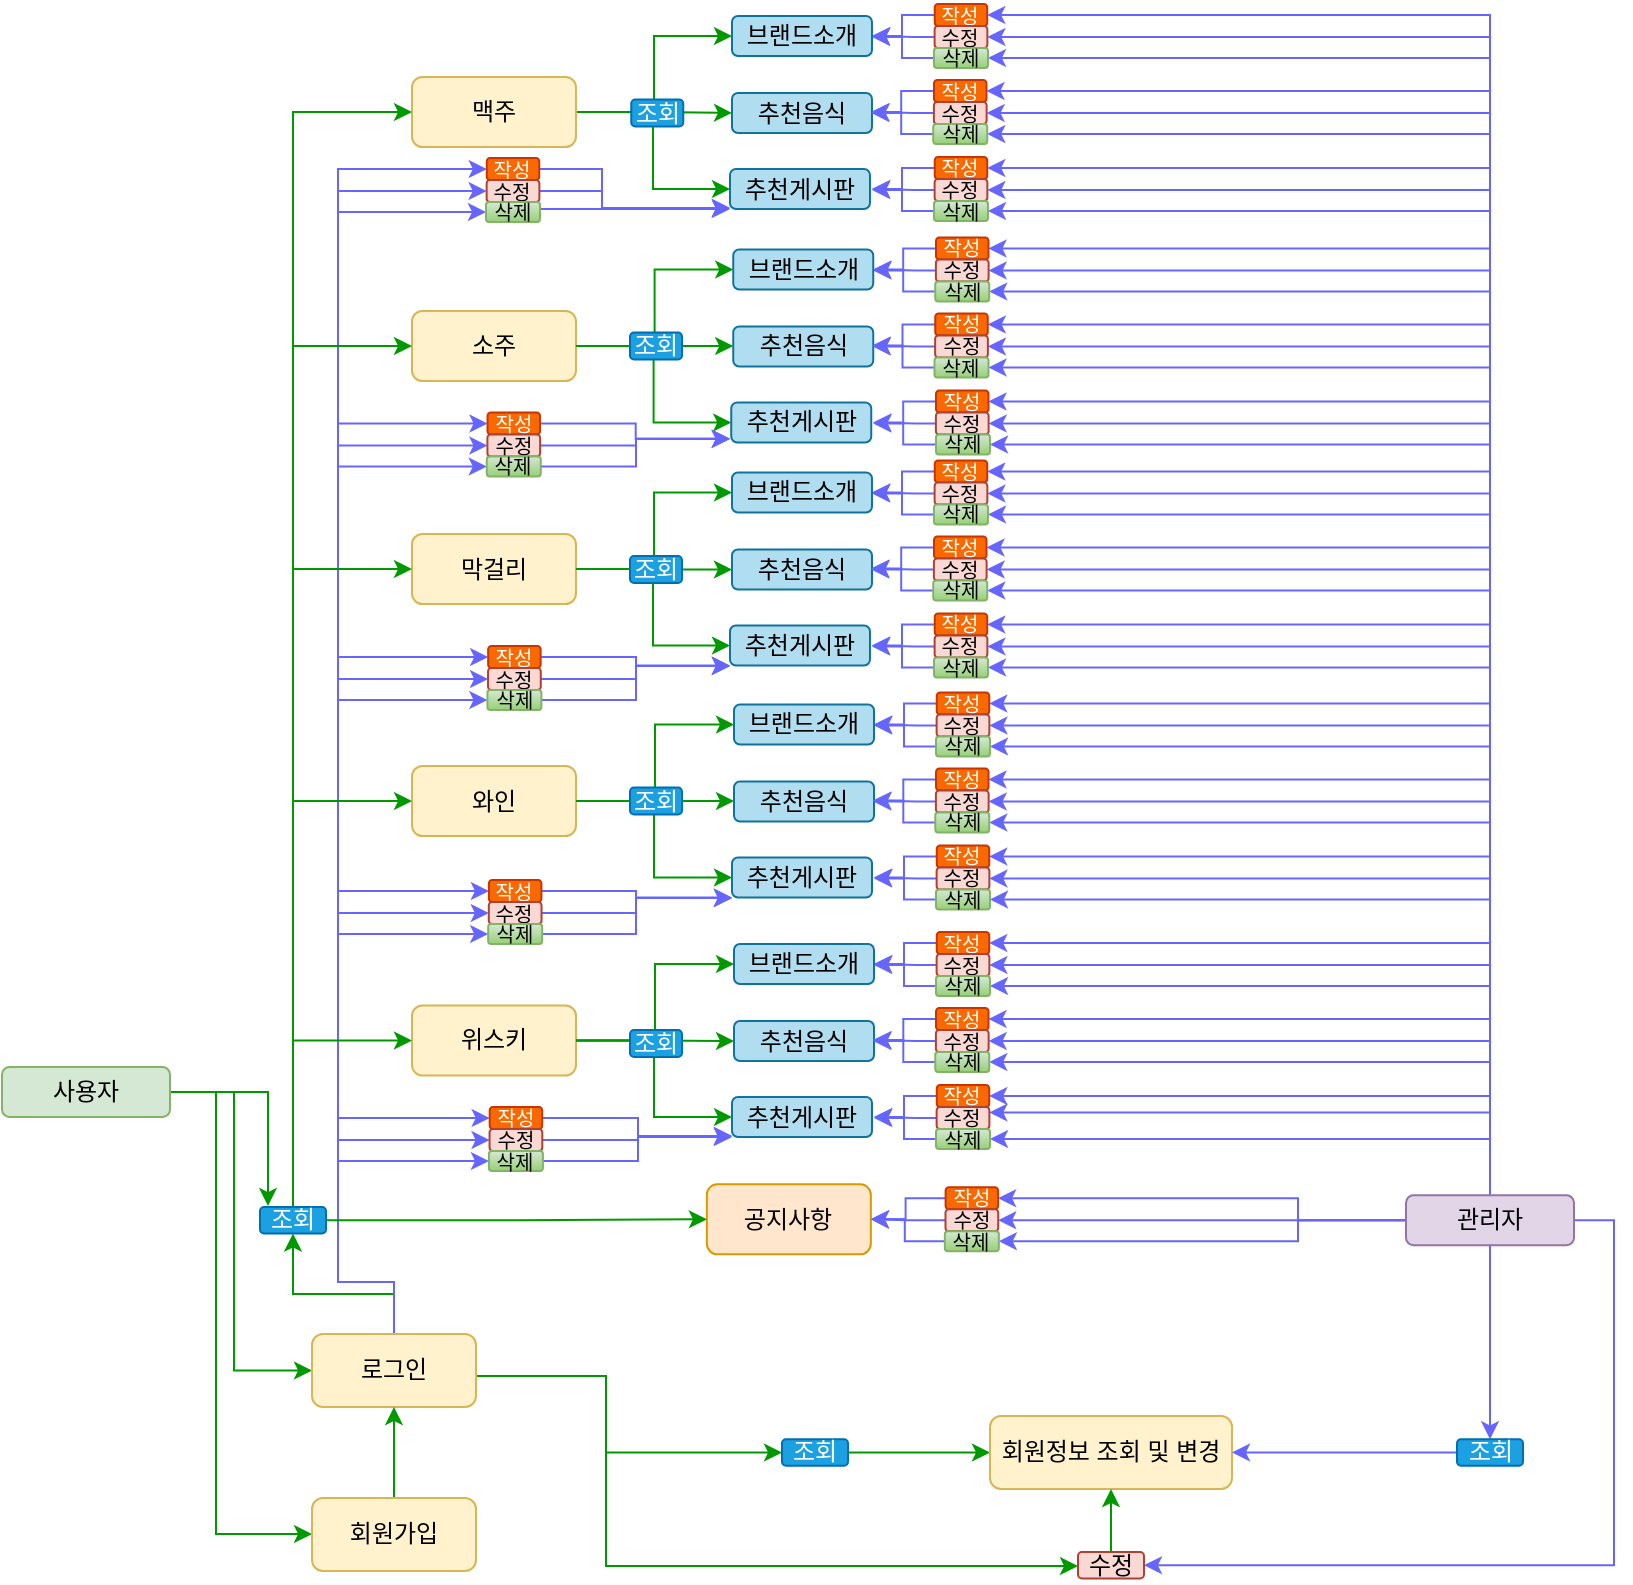 <mxfile version="20.7.4" type="device"><diagram id="fwV6DCBbWv0wBJCIp-yg" name="페이지-1"><mxGraphModel dx="1788" dy="1597" grid="0" gridSize="10" guides="1" tooltips="1" connect="1" arrows="1" fold="1" page="0" pageScale="1" pageWidth="827" pageHeight="1169" math="0" shadow="0"><root><mxCell id="0"/><mxCell id="1" parent="0"/><mxCell id="CzMxb8SsHPqufdEdQMiY-44" style="edgeStyle=orthogonalEdgeStyle;rounded=0;orthogonalLoop=1;jettySize=auto;html=1;exitX=1;exitY=0.5;exitDx=0;exitDy=0;entryX=0;entryY=0.5;entryDx=0;entryDy=0;strokeColor=#009900;" parent="1" source="CzMxb8SsHPqufdEdQMiY-2" target="CzMxb8SsHPqufdEdQMiY-3" edge="1"><mxGeometry relative="1" as="geometry"><Array as="points"><mxPoint x="23" y="281"/><mxPoint x="23" y="420"/></Array></mxGeometry></mxCell><mxCell id="CzMxb8SsHPqufdEdQMiY-45" style="edgeStyle=orthogonalEdgeStyle;rounded=0;orthogonalLoop=1;jettySize=auto;html=1;exitX=1;exitY=0.5;exitDx=0;exitDy=0;entryX=0;entryY=0.5;entryDx=0;entryDy=0;strokeColor=#009900;" parent="1" source="CzMxb8SsHPqufdEdQMiY-2" target="CzMxb8SsHPqufdEdQMiY-4" edge="1"><mxGeometry relative="1" as="geometry"><Array as="points"><mxPoint x="14" y="281"/><mxPoint x="14" y="502"/><mxPoint x="62" y="502"/></Array></mxGeometry></mxCell><mxCell id="CzMxb8SsHPqufdEdQMiY-55" style="edgeStyle=orthogonalEdgeStyle;rounded=0;orthogonalLoop=1;jettySize=auto;html=1;exitX=1;exitY=0.5;exitDx=0;exitDy=0;entryX=0.121;entryY=-0.038;entryDx=0;entryDy=0;strokeColor=#009900;entryPerimeter=0;" parent="1" source="CzMxb8SsHPqufdEdQMiY-2" target="CzMxb8SsHPqufdEdQMiY-43" edge="1"><mxGeometry relative="1" as="geometry"><Array as="points"><mxPoint x="40" y="281"/></Array></mxGeometry></mxCell><mxCell id="CzMxb8SsHPqufdEdQMiY-2" value="사용자" style="rounded=1;whiteSpace=wrap;html=1;fillColor=#d5e8d4;strokeColor=#82b366;" parent="1" vertex="1"><mxGeometry x="-93" y="268.5" width="84" height="25" as="geometry"/></mxCell><mxCell id="CzMxb8SsHPqufdEdQMiY-60" style="edgeStyle=orthogonalEdgeStyle;rounded=0;orthogonalLoop=1;jettySize=auto;html=1;exitX=1;exitY=0.5;exitDx=0;exitDy=0;entryX=0;entryY=0.5;entryDx=0;entryDy=0;strokeColor=#009900;" parent="1" source="CzMxb8SsHPqufdEdQMiY-3" target="CzMxb8SsHPqufdEdQMiY-58" edge="1"><mxGeometry relative="1" as="geometry"><Array as="points"><mxPoint x="209" y="423"/><mxPoint x="209" y="461"/></Array></mxGeometry></mxCell><mxCell id="CzMxb8SsHPqufdEdQMiY-95" style="edgeStyle=orthogonalEdgeStyle;rounded=0;orthogonalLoop=1;jettySize=auto;html=1;exitX=1;exitY=0.5;exitDx=0;exitDy=0;entryX=0;entryY=0.5;entryDx=0;entryDy=0;strokeColor=#009900;" parent="1" source="CzMxb8SsHPqufdEdQMiY-3" target="CzMxb8SsHPqufdEdQMiY-88" edge="1"><mxGeometry relative="1" as="geometry"><Array as="points"><mxPoint x="209" y="423"/><mxPoint x="209" y="518"/><mxPoint x="445" y="518"/></Array></mxGeometry></mxCell><mxCell id="CzMxb8SsHPqufdEdQMiY-220" style="edgeStyle=orthogonalEdgeStyle;rounded=0;orthogonalLoop=1;jettySize=auto;html=1;exitX=0.5;exitY=0;exitDx=0;exitDy=0;entryX=0.5;entryY=1;entryDx=0;entryDy=0;strokeColor=#009900;fontSize=10;fontColor=#FFFFFF;" parent="1" source="CzMxb8SsHPqufdEdQMiY-3" target="CzMxb8SsHPqufdEdQMiY-43" edge="1"><mxGeometry relative="1" as="geometry"><Array as="points"><mxPoint x="103" y="382"/><mxPoint x="53" y="382"/></Array></mxGeometry></mxCell><mxCell id="BzEVm7EmRcqNemB_hrdK-237" style="edgeStyle=orthogonalEdgeStyle;rounded=0;orthogonalLoop=1;jettySize=auto;html=1;entryX=0;entryY=0.5;entryDx=0;entryDy=0;strokeColor=#6666FF;exitX=0.5;exitY=0;exitDx=0;exitDy=0;" edge="1" parent="1" source="CzMxb8SsHPqufdEdQMiY-3" target="BzEVm7EmRcqNemB_hrdK-234"><mxGeometry relative="1" as="geometry"><Array as="points"><mxPoint x="103" y="376"/><mxPoint x="75" y="376"/><mxPoint x="75" y="-180"/></Array></mxGeometry></mxCell><mxCell id="BzEVm7EmRcqNemB_hrdK-238" style="edgeStyle=orthogonalEdgeStyle;rounded=0;orthogonalLoop=1;jettySize=auto;html=1;entryX=0;entryY=0.5;entryDx=0;entryDy=0;strokeColor=#6666FF;exitX=0.5;exitY=0;exitDx=0;exitDy=0;" edge="1" parent="1" source="CzMxb8SsHPqufdEdQMiY-3" target="BzEVm7EmRcqNemB_hrdK-235"><mxGeometry relative="1" as="geometry"><mxPoint x="87" y="363" as="sourcePoint"/><Array as="points"><mxPoint x="103" y="376"/><mxPoint x="75" y="376"/><mxPoint x="75" y="-170"/></Array></mxGeometry></mxCell><mxCell id="BzEVm7EmRcqNemB_hrdK-242" style="edgeStyle=orthogonalEdgeStyle;rounded=0;orthogonalLoop=1;jettySize=auto;html=1;exitX=0.5;exitY=0;exitDx=0;exitDy=0;entryX=0;entryY=0.5;entryDx=0;entryDy=0;strokeColor=#6666FF;" edge="1" parent="1" source="CzMxb8SsHPqufdEdQMiY-3" target="BzEVm7EmRcqNemB_hrdK-236"><mxGeometry relative="1" as="geometry"><Array as="points"><mxPoint x="103" y="376"/><mxPoint x="75" y="376"/><mxPoint x="75" y="-159"/></Array></mxGeometry></mxCell><mxCell id="BzEVm7EmRcqNemB_hrdK-248" style="edgeStyle=orthogonalEdgeStyle;rounded=0;orthogonalLoop=1;jettySize=auto;html=1;exitX=0.5;exitY=0;exitDx=0;exitDy=0;entryX=0;entryY=0.5;entryDx=0;entryDy=0;strokeColor=#6666FF;" edge="1" parent="1" source="CzMxb8SsHPqufdEdQMiY-3" target="BzEVm7EmRcqNemB_hrdK-231"><mxGeometry relative="1" as="geometry"><Array as="points"><mxPoint x="103" y="376"/><mxPoint x="75" y="376"/><mxPoint x="75" y="-53"/></Array></mxGeometry></mxCell><mxCell id="BzEVm7EmRcqNemB_hrdK-250" style="edgeStyle=orthogonalEdgeStyle;rounded=0;orthogonalLoop=1;jettySize=auto;html=1;entryX=0;entryY=0.5;entryDx=0;entryDy=0;strokeColor=#6666FF;" edge="1" parent="1" target="BzEVm7EmRcqNemB_hrdK-232"><mxGeometry relative="1" as="geometry"><mxPoint x="102" y="376" as="sourcePoint"/><Array as="points"><mxPoint x="75" y="-42"/></Array></mxGeometry></mxCell><mxCell id="BzEVm7EmRcqNemB_hrdK-251" style="edgeStyle=orthogonalEdgeStyle;rounded=0;orthogonalLoop=1;jettySize=auto;html=1;entryX=0;entryY=0.5;entryDx=0;entryDy=0;strokeColor=#6666FF;" edge="1" parent="1" target="BzEVm7EmRcqNemB_hrdK-233"><mxGeometry relative="1" as="geometry"><mxPoint x="94" y="376" as="sourcePoint"/><Array as="points"><mxPoint x="75" y="-32"/></Array></mxGeometry></mxCell><mxCell id="BzEVm7EmRcqNemB_hrdK-252" style="edgeStyle=orthogonalEdgeStyle;rounded=0;orthogonalLoop=1;jettySize=auto;html=1;exitX=0.5;exitY=0;exitDx=0;exitDy=0;entryX=0;entryY=0.5;entryDx=0;entryDy=0;strokeColor=#6666FF;" edge="1" parent="1" source="CzMxb8SsHPqufdEdQMiY-3" target="BzEVm7EmRcqNemB_hrdK-228"><mxGeometry relative="1" as="geometry"><Array as="points"><mxPoint x="103" y="376"/><mxPoint x="75" y="376"/><mxPoint x="75" y="64"/></Array></mxGeometry></mxCell><mxCell id="BzEVm7EmRcqNemB_hrdK-253" style="edgeStyle=orthogonalEdgeStyle;rounded=0;orthogonalLoop=1;jettySize=auto;html=1;entryX=0;entryY=0.5;entryDx=0;entryDy=0;strokeColor=#6666FF;" edge="1" parent="1" target="BzEVm7EmRcqNemB_hrdK-229"><mxGeometry relative="1" as="geometry"><mxPoint x="82" y="376" as="sourcePoint"/><Array as="points"><mxPoint x="75" y="74"/></Array></mxGeometry></mxCell><mxCell id="BzEVm7EmRcqNemB_hrdK-254" style="edgeStyle=orthogonalEdgeStyle;rounded=0;orthogonalLoop=1;jettySize=auto;html=1;entryX=0;entryY=0.5;entryDx=0;entryDy=0;strokeColor=#6666FF;" edge="1" parent="1" source="CzMxb8SsHPqufdEdQMiY-3" target="BzEVm7EmRcqNemB_hrdK-230"><mxGeometry relative="1" as="geometry"><Array as="points"><mxPoint x="103" y="376"/><mxPoint x="75" y="376"/><mxPoint x="75" y="85"/></Array></mxGeometry></mxCell><mxCell id="BzEVm7EmRcqNemB_hrdK-255" style="edgeStyle=orthogonalEdgeStyle;rounded=0;orthogonalLoop=1;jettySize=auto;html=1;entryX=0;entryY=0.5;entryDx=0;entryDy=0;strokeColor=#6666FF;" edge="1" parent="1" target="BzEVm7EmRcqNemB_hrdK-219"><mxGeometry relative="1" as="geometry"><mxPoint x="83" y="376" as="sourcePoint"/><Array as="points"><mxPoint x="75" y="180"/></Array></mxGeometry></mxCell><mxCell id="BzEVm7EmRcqNemB_hrdK-256" style="edgeStyle=orthogonalEdgeStyle;rounded=0;orthogonalLoop=1;jettySize=auto;html=1;entryX=0;entryY=0.5;entryDx=0;entryDy=0;strokeColor=#6666FF;exitX=0.5;exitY=0;exitDx=0;exitDy=0;" edge="1" parent="1" source="CzMxb8SsHPqufdEdQMiY-3" target="BzEVm7EmRcqNemB_hrdK-220"><mxGeometry relative="1" as="geometry"><Array as="points"><mxPoint x="103" y="376"/><mxPoint x="75" y="376"/><mxPoint x="75" y="192"/></Array></mxGeometry></mxCell><mxCell id="BzEVm7EmRcqNemB_hrdK-257" style="edgeStyle=orthogonalEdgeStyle;rounded=0;orthogonalLoop=1;jettySize=auto;html=1;entryX=0;entryY=0.5;entryDx=0;entryDy=0;strokeColor=#6666FF;" edge="1" parent="1" source="CzMxb8SsHPqufdEdQMiY-3" target="BzEVm7EmRcqNemB_hrdK-221"><mxGeometry relative="1" as="geometry"><Array as="points"><mxPoint x="103" y="376"/><mxPoint x="75" y="376"/><mxPoint x="75" y="202"/></Array></mxGeometry></mxCell><mxCell id="BzEVm7EmRcqNemB_hrdK-258" style="edgeStyle=orthogonalEdgeStyle;rounded=0;orthogonalLoop=1;jettySize=auto;html=1;exitX=0.5;exitY=0;exitDx=0;exitDy=0;entryX=0;entryY=0.5;entryDx=0;entryDy=0;strokeColor=#6666FF;" edge="1" parent="1" source="CzMxb8SsHPqufdEdQMiY-3" target="BzEVm7EmRcqNemB_hrdK-208"><mxGeometry relative="1" as="geometry"><Array as="points"><mxPoint x="103" y="376"/><mxPoint x="75" y="376"/><mxPoint x="75" y="294"/></Array></mxGeometry></mxCell><mxCell id="BzEVm7EmRcqNemB_hrdK-259" style="edgeStyle=orthogonalEdgeStyle;rounded=0;orthogonalLoop=1;jettySize=auto;html=1;entryX=0;entryY=0.5;entryDx=0;entryDy=0;strokeColor=#6666FF;exitX=0.5;exitY=0;exitDx=0;exitDy=0;" edge="1" parent="1" source="CzMxb8SsHPqufdEdQMiY-3" target="BzEVm7EmRcqNemB_hrdK-209"><mxGeometry relative="1" as="geometry"><Array as="points"><mxPoint x="103" y="376"/><mxPoint x="75" y="376"/><mxPoint x="75" y="305"/></Array></mxGeometry></mxCell><mxCell id="BzEVm7EmRcqNemB_hrdK-260" style="edgeStyle=orthogonalEdgeStyle;rounded=0;orthogonalLoop=1;jettySize=auto;html=1;exitX=0.5;exitY=0;exitDx=0;exitDy=0;entryX=0;entryY=0.5;entryDx=0;entryDy=0;strokeColor=#6666FF;" edge="1" parent="1" source="CzMxb8SsHPqufdEdQMiY-3" target="BzEVm7EmRcqNemB_hrdK-210"><mxGeometry relative="1" as="geometry"><Array as="points"><mxPoint x="103" y="376"/><mxPoint x="75" y="376"/><mxPoint x="75" y="316"/></Array></mxGeometry></mxCell><mxCell id="CzMxb8SsHPqufdEdQMiY-3" value="로그인" style="rounded=1;whiteSpace=wrap;html=1;fillColor=#fff2cc;strokeColor=#d6b656;" parent="1" vertex="1"><mxGeometry x="62" y="402" width="82" height="36.5" as="geometry"/></mxCell><mxCell id="CzMxb8SsHPqufdEdQMiY-6" style="edgeStyle=orthogonalEdgeStyle;rounded=0;orthogonalLoop=1;jettySize=auto;html=1;exitX=0.5;exitY=0;exitDx=0;exitDy=0;entryX=0.5;entryY=1;entryDx=0;entryDy=0;strokeColor=#009900;" parent="1" source="CzMxb8SsHPqufdEdQMiY-4" target="CzMxb8SsHPqufdEdQMiY-3" edge="1"><mxGeometry relative="1" as="geometry"><Array as="points"><mxPoint x="103" y="471"/><mxPoint x="103" y="471"/></Array></mxGeometry></mxCell><mxCell id="CzMxb8SsHPqufdEdQMiY-4" value="회원가입" style="rounded=1;whiteSpace=wrap;html=1;fillColor=#fff2cc;strokeColor=#d6b656;" parent="1" vertex="1"><mxGeometry x="62" y="484" width="82" height="36.5" as="geometry"/></mxCell><mxCell id="CzMxb8SsHPqufdEdQMiY-104" style="edgeStyle=orthogonalEdgeStyle;rounded=0;orthogonalLoop=1;jettySize=auto;html=1;exitX=1;exitY=0.5;exitDx=0;exitDy=0;entryX=0;entryY=0.5;entryDx=0;entryDy=0;strokeColor=#009900;" parent="1" source="CzMxb8SsHPqufdEdQMiY-8" target="BzEVm7EmRcqNemB_hrdK-1" edge="1"><mxGeometry relative="1" as="geometry"><mxPoint x="271.99" y="-197" as="targetPoint"/></mxGeometry></mxCell><mxCell id="BzEVm7EmRcqNemB_hrdK-4" style="edgeStyle=orthogonalEdgeStyle;rounded=0;orthogonalLoop=1;jettySize=auto;html=1;exitX=1;exitY=0.5;exitDx=0;exitDy=0;entryX=0;entryY=0.5;entryDx=0;entryDy=0;strokeColor=#009900;" edge="1" parent="1" source="CzMxb8SsHPqufdEdQMiY-8" target="BzEVm7EmRcqNemB_hrdK-2"><mxGeometry relative="1" as="geometry"/></mxCell><mxCell id="BzEVm7EmRcqNemB_hrdK-5" style="edgeStyle=orthogonalEdgeStyle;rounded=0;orthogonalLoop=1;jettySize=auto;html=1;exitX=1;exitY=0.5;exitDx=0;exitDy=0;entryX=0;entryY=0.5;entryDx=0;entryDy=0;strokeColor=#009900;" edge="1" parent="1" source="CzMxb8SsHPqufdEdQMiY-8" target="BzEVm7EmRcqNemB_hrdK-3"><mxGeometry relative="1" as="geometry"/></mxCell><mxCell id="CzMxb8SsHPqufdEdQMiY-8" value="맥주" style="rounded=1;whiteSpace=wrap;html=1;fillColor=#fff2cc;strokeColor=#d6b656;" parent="1" vertex="1"><mxGeometry x="111.99" y="-226.5" width="82" height="35" as="geometry"/></mxCell><mxCell id="CzMxb8SsHPqufdEdQMiY-9" value="소주" style="rounded=1;whiteSpace=wrap;html=1;fillColor=#fff2cc;strokeColor=#d6b656;" parent="1" vertex="1"><mxGeometry x="111.99" y="-109.5" width="82" height="35" as="geometry"/></mxCell><mxCell id="CzMxb8SsHPqufdEdQMiY-10" value="막걸리" style="rounded=1;whiteSpace=wrap;html=1;fillColor=#fff2cc;strokeColor=#d6b656;" parent="1" vertex="1"><mxGeometry x="111.99" y="2" width="82" height="35" as="geometry"/></mxCell><mxCell id="CzMxb8SsHPqufdEdQMiY-11" value="와인" style="rounded=1;whiteSpace=wrap;html=1;fillColor=#fff2cc;strokeColor=#d6b656;" parent="1" vertex="1"><mxGeometry x="112" y="118" width="82" height="35" as="geometry"/></mxCell><mxCell id="CzMxb8SsHPqufdEdQMiY-12" value="위스키" style="rounded=1;whiteSpace=wrap;html=1;fillColor=#fff2cc;strokeColor=#d6b656;" parent="1" vertex="1"><mxGeometry x="112" y="237.75" width="82" height="35" as="geometry"/></mxCell><mxCell id="CzMxb8SsHPqufdEdQMiY-27" value="공지사항" style="rounded=1;whiteSpace=wrap;html=1;fillColor=#ffe6cc;strokeColor=#d79b00;" parent="1" vertex="1"><mxGeometry x="259.42" y="327.13" width="82" height="35" as="geometry"/></mxCell><mxCell id="CzMxb8SsHPqufdEdQMiY-70" style="edgeStyle=orthogonalEdgeStyle;rounded=0;orthogonalLoop=1;jettySize=auto;html=1;entryX=0.5;entryY=0;entryDx=0;entryDy=0;strokeColor=#6666FF;" parent="1" source="CzMxb8SsHPqufdEdQMiY-30" target="CzMxb8SsHPqufdEdQMiY-69" edge="1"><mxGeometry relative="1" as="geometry"/></mxCell><mxCell id="CzMxb8SsHPqufdEdQMiY-96" style="edgeStyle=orthogonalEdgeStyle;rounded=0;orthogonalLoop=1;jettySize=auto;html=1;exitX=1;exitY=0.5;exitDx=0;exitDy=0;entryX=1;entryY=0.5;entryDx=0;entryDy=0;strokeColor=#6666FF;" parent="1" source="CzMxb8SsHPqufdEdQMiY-30" target="CzMxb8SsHPqufdEdQMiY-88" edge="1"><mxGeometry relative="1" as="geometry"/></mxCell><mxCell id="CzMxb8SsHPqufdEdQMiY-146" style="edgeStyle=orthogonalEdgeStyle;rounded=0;orthogonalLoop=1;jettySize=auto;html=1;entryX=1;entryY=0.5;entryDx=0;entryDy=0;strokeColor=#6666FF;fontSize=10;fontColor=#FFFFFF;exitX=0;exitY=0.5;exitDx=0;exitDy=0;" parent="1" source="CzMxb8SsHPqufdEdQMiY-30" target="CzMxb8SsHPqufdEdQMiY-36" edge="1"><mxGeometry relative="1" as="geometry"><Array as="points"><mxPoint x="555" y="345"/><mxPoint x="555" y="334"/></Array><mxPoint x="634.42" y="338.38" as="sourcePoint"/></mxGeometry></mxCell><mxCell id="CzMxb8SsHPqufdEdQMiY-147" style="edgeStyle=orthogonalEdgeStyle;rounded=0;orthogonalLoop=1;jettySize=auto;html=1;entryX=1;entryY=0.5;entryDx=0;entryDy=0;strokeColor=#6666FF;fontSize=10;fontColor=#FFFFFF;exitX=0;exitY=0.5;exitDx=0;exitDy=0;" parent="1" source="CzMxb8SsHPqufdEdQMiY-30" target="CzMxb8SsHPqufdEdQMiY-37" edge="1"><mxGeometry relative="1" as="geometry"><Array as="points"><mxPoint x="600" y="345"/><mxPoint x="600" y="345"/></Array><mxPoint x="634.42" y="338.38" as="sourcePoint"/></mxGeometry></mxCell><mxCell id="CzMxb8SsHPqufdEdQMiY-148" style="edgeStyle=orthogonalEdgeStyle;rounded=0;orthogonalLoop=1;jettySize=auto;html=1;entryX=1;entryY=0.5;entryDx=0;entryDy=0;strokeColor=#6666FF;fontSize=10;fontColor=#FFFFFF;exitX=0;exitY=0.5;exitDx=0;exitDy=0;" parent="1" source="CzMxb8SsHPqufdEdQMiY-30" target="CzMxb8SsHPqufdEdQMiY-38" edge="1"><mxGeometry relative="1" as="geometry"><Array as="points"><mxPoint x="555" y="345"/><mxPoint x="555" y="356"/></Array><mxPoint x="634.42" y="338.38" as="sourcePoint"/></mxGeometry></mxCell><mxCell id="CzMxb8SsHPqufdEdQMiY-199" style="edgeStyle=orthogonalEdgeStyle;rounded=0;orthogonalLoop=1;jettySize=auto;html=1;exitX=0.5;exitY=0;exitDx=0;exitDy=0;entryX=1;entryY=0.5;entryDx=0;entryDy=0;strokeColor=#6666FF;fontSize=10;fontColor=#FFFFFF;" parent="1" source="CzMxb8SsHPqufdEdQMiY-30" target="CzMxb8SsHPqufdEdQMiY-196" edge="1"><mxGeometry relative="1" as="geometry"/></mxCell><mxCell id="CzMxb8SsHPqufdEdQMiY-200" style="edgeStyle=orthogonalEdgeStyle;rounded=0;orthogonalLoop=1;jettySize=auto;html=1;exitX=0.5;exitY=0;exitDx=0;exitDy=0;entryX=1;entryY=0.5;entryDx=0;entryDy=0;strokeColor=#6666FF;fontSize=10;fontColor=#FFFFFF;" parent="1" source="CzMxb8SsHPqufdEdQMiY-30" target="CzMxb8SsHPqufdEdQMiY-197" edge="1"><mxGeometry relative="1" as="geometry"/></mxCell><mxCell id="CzMxb8SsHPqufdEdQMiY-201" style="edgeStyle=orthogonalEdgeStyle;rounded=0;orthogonalLoop=1;jettySize=auto;html=1;exitX=0.5;exitY=0;exitDx=0;exitDy=0;entryX=1;entryY=0.5;entryDx=0;entryDy=0;strokeColor=#6666FF;fontSize=10;fontColor=#FFFFFF;" parent="1" source="CzMxb8SsHPqufdEdQMiY-30" target="CzMxb8SsHPqufdEdQMiY-198" edge="1"><mxGeometry relative="1" as="geometry"/></mxCell><mxCell id="BzEVm7EmRcqNemB_hrdK-166" style="edgeStyle=orthogonalEdgeStyle;rounded=0;orthogonalLoop=1;jettySize=auto;html=1;exitX=0.5;exitY=0;exitDx=0;exitDy=0;strokeColor=#6666FF;entryX=1;entryY=0.5;entryDx=0;entryDy=0;" edge="1" parent="1" source="CzMxb8SsHPqufdEdQMiY-30" target="BzEVm7EmRcqNemB_hrdK-32"><mxGeometry relative="1" as="geometry"><mxPoint x="600.75" y="-49.25" as="targetPoint"/></mxGeometry></mxCell><mxCell id="BzEVm7EmRcqNemB_hrdK-167" style="edgeStyle=orthogonalEdgeStyle;rounded=0;orthogonalLoop=1;jettySize=auto;html=1;exitX=0.5;exitY=0;exitDx=0;exitDy=0;entryX=1;entryY=0.5;entryDx=0;entryDy=0;strokeColor=#6666FF;" edge="1" parent="1" source="CzMxb8SsHPqufdEdQMiY-30" target="BzEVm7EmRcqNemB_hrdK-34"><mxGeometry relative="1" as="geometry"/></mxCell><mxCell id="BzEVm7EmRcqNemB_hrdK-168" style="edgeStyle=orthogonalEdgeStyle;rounded=0;orthogonalLoop=1;jettySize=auto;html=1;exitX=0.5;exitY=0;exitDx=0;exitDy=0;entryX=1;entryY=0.5;entryDx=0;entryDy=0;strokeColor=#6666FF;" edge="1" parent="1" source="CzMxb8SsHPqufdEdQMiY-30" target="BzEVm7EmRcqNemB_hrdK-36"><mxGeometry relative="1" as="geometry"/></mxCell><mxCell id="BzEVm7EmRcqNemB_hrdK-169" style="edgeStyle=orthogonalEdgeStyle;rounded=0;orthogonalLoop=1;jettySize=auto;html=1;exitX=0.5;exitY=0;exitDx=0;exitDy=0;entryX=1;entryY=0.5;entryDx=0;entryDy=0;strokeColor=#6666FF;" edge="1" parent="1" source="CzMxb8SsHPqufdEdQMiY-30" target="BzEVm7EmRcqNemB_hrdK-44"><mxGeometry relative="1" as="geometry"/></mxCell><mxCell id="BzEVm7EmRcqNemB_hrdK-170" style="edgeStyle=orthogonalEdgeStyle;rounded=0;orthogonalLoop=1;jettySize=auto;html=1;exitX=0.5;exitY=0;exitDx=0;exitDy=0;entryX=1;entryY=0.5;entryDx=0;entryDy=0;strokeColor=#6666FF;" edge="1" parent="1" source="CzMxb8SsHPqufdEdQMiY-30" target="BzEVm7EmRcqNemB_hrdK-46"><mxGeometry relative="1" as="geometry"/></mxCell><mxCell id="BzEVm7EmRcqNemB_hrdK-171" style="edgeStyle=orthogonalEdgeStyle;rounded=0;orthogonalLoop=1;jettySize=auto;html=1;exitX=0.5;exitY=0;exitDx=0;exitDy=0;entryX=1;entryY=0.5;entryDx=0;entryDy=0;strokeColor=#6666FF;" edge="1" parent="1" source="CzMxb8SsHPqufdEdQMiY-30" target="BzEVm7EmRcqNemB_hrdK-48"><mxGeometry relative="1" as="geometry"/></mxCell><mxCell id="BzEVm7EmRcqNemB_hrdK-172" style="edgeStyle=orthogonalEdgeStyle;rounded=0;orthogonalLoop=1;jettySize=auto;html=1;entryX=1;entryY=0.5;entryDx=0;entryDy=0;strokeColor=#6666FF;" edge="1" parent="1" source="CzMxb8SsHPqufdEdQMiY-30" target="BzEVm7EmRcqNemB_hrdK-74"><mxGeometry relative="1" as="geometry"><Array as="points"><mxPoint x="651" y="-141"/></Array></mxGeometry></mxCell><mxCell id="BzEVm7EmRcqNemB_hrdK-173" style="edgeStyle=orthogonalEdgeStyle;rounded=0;orthogonalLoop=1;jettySize=auto;html=1;entryX=1;entryY=0.5;entryDx=0;entryDy=0;strokeColor=#6666FF;" edge="1" parent="1" source="CzMxb8SsHPqufdEdQMiY-30" target="BzEVm7EmRcqNemB_hrdK-76"><mxGeometry relative="1" as="geometry"><Array as="points"><mxPoint x="651" y="-130"/></Array></mxGeometry></mxCell><mxCell id="BzEVm7EmRcqNemB_hrdK-174" style="edgeStyle=orthogonalEdgeStyle;rounded=0;orthogonalLoop=1;jettySize=auto;html=1;entryX=1;entryY=0.5;entryDx=0;entryDy=0;strokeColor=#6666FF;" edge="1" parent="1" source="CzMxb8SsHPqufdEdQMiY-30" target="BzEVm7EmRcqNemB_hrdK-78"><mxGeometry relative="1" as="geometry"><Array as="points"><mxPoint x="651" y="-119"/></Array></mxGeometry></mxCell><mxCell id="BzEVm7EmRcqNemB_hrdK-175" style="edgeStyle=orthogonalEdgeStyle;rounded=0;orthogonalLoop=1;jettySize=auto;html=1;entryX=1;entryY=0.5;entryDx=0;entryDy=0;strokeColor=#6666FF;" edge="1" parent="1" source="CzMxb8SsHPqufdEdQMiY-30" target="BzEVm7EmRcqNemB_hrdK-83"><mxGeometry relative="1" as="geometry"><Array as="points"><mxPoint x="651" y="-103"/></Array></mxGeometry></mxCell><mxCell id="BzEVm7EmRcqNemB_hrdK-176" style="edgeStyle=orthogonalEdgeStyle;rounded=0;orthogonalLoop=1;jettySize=auto;html=1;entryX=1;entryY=0.5;entryDx=0;entryDy=0;strokeColor=#6666FF;" edge="1" parent="1" source="CzMxb8SsHPqufdEdQMiY-30" target="BzEVm7EmRcqNemB_hrdK-85"><mxGeometry relative="1" as="geometry"><Array as="points"><mxPoint x="651" y="-92"/></Array></mxGeometry></mxCell><mxCell id="BzEVm7EmRcqNemB_hrdK-177" style="edgeStyle=orthogonalEdgeStyle;rounded=0;orthogonalLoop=1;jettySize=auto;html=1;entryX=1;entryY=0.5;entryDx=0;entryDy=0;strokeColor=#6666FF;" edge="1" parent="1" source="CzMxb8SsHPqufdEdQMiY-30" target="BzEVm7EmRcqNemB_hrdK-87"><mxGeometry relative="1" as="geometry"><Array as="points"><mxPoint x="651" y="-81"/></Array></mxGeometry></mxCell><mxCell id="BzEVm7EmRcqNemB_hrdK-178" style="edgeStyle=orthogonalEdgeStyle;rounded=0;orthogonalLoop=1;jettySize=auto;html=1;entryX=1;entryY=0.5;entryDx=0;entryDy=0;strokeColor=#6666FF;" edge="1" parent="1" source="CzMxb8SsHPqufdEdQMiY-30" target="BzEVm7EmRcqNemB_hrdK-89"><mxGeometry relative="1" as="geometry"><Array as="points"><mxPoint x="651" y="-64"/></Array></mxGeometry></mxCell><mxCell id="BzEVm7EmRcqNemB_hrdK-179" style="edgeStyle=orthogonalEdgeStyle;rounded=0;orthogonalLoop=1;jettySize=auto;html=1;entryX=1;entryY=0.5;entryDx=0;entryDy=0;strokeColor=#6666FF;" edge="1" parent="1" source="CzMxb8SsHPqufdEdQMiY-30" target="BzEVm7EmRcqNemB_hrdK-91"><mxGeometry relative="1" as="geometry"><Array as="points"><mxPoint x="651" y="-53"/></Array></mxGeometry></mxCell><mxCell id="BzEVm7EmRcqNemB_hrdK-180" style="edgeStyle=orthogonalEdgeStyle;rounded=0;orthogonalLoop=1;jettySize=auto;html=1;entryX=1;entryY=0.5;entryDx=0;entryDy=0;strokeColor=#6666FF;" edge="1" parent="1" source="CzMxb8SsHPqufdEdQMiY-30" target="BzEVm7EmRcqNemB_hrdK-93"><mxGeometry relative="1" as="geometry"><Array as="points"><mxPoint x="651" y="-43"/></Array></mxGeometry></mxCell><mxCell id="BzEVm7EmRcqNemB_hrdK-181" style="edgeStyle=orthogonalEdgeStyle;rounded=0;orthogonalLoop=1;jettySize=auto;html=1;entryX=1;entryY=0.5;entryDx=0;entryDy=0;strokeColor=#6666FF;" edge="1" parent="1" source="CzMxb8SsHPqufdEdQMiY-30" target="BzEVm7EmRcqNemB_hrdK-98"><mxGeometry relative="1" as="geometry"><Array as="points"><mxPoint x="651" y="-29"/></Array></mxGeometry></mxCell><mxCell id="BzEVm7EmRcqNemB_hrdK-182" style="edgeStyle=orthogonalEdgeStyle;rounded=0;orthogonalLoop=1;jettySize=auto;html=1;entryX=1;entryY=0.5;entryDx=0;entryDy=0;strokeColor=#6666FF;" edge="1" parent="1" source="CzMxb8SsHPqufdEdQMiY-30" target="BzEVm7EmRcqNemB_hrdK-100"><mxGeometry relative="1" as="geometry"><Array as="points"><mxPoint x="651" y="-18"/></Array></mxGeometry></mxCell><mxCell id="BzEVm7EmRcqNemB_hrdK-183" style="edgeStyle=orthogonalEdgeStyle;rounded=0;orthogonalLoop=1;jettySize=auto;html=1;entryX=1;entryY=0.5;entryDx=0;entryDy=0;strokeColor=#6666FF;" edge="1" parent="1" source="CzMxb8SsHPqufdEdQMiY-30" target="BzEVm7EmRcqNemB_hrdK-102"><mxGeometry relative="1" as="geometry"><Array as="points"><mxPoint x="651" y="-8"/></Array></mxGeometry></mxCell><mxCell id="BzEVm7EmRcqNemB_hrdK-184" style="edgeStyle=orthogonalEdgeStyle;rounded=0;orthogonalLoop=1;jettySize=auto;html=1;entryX=1;entryY=0.5;entryDx=0;entryDy=0;strokeColor=#6666FF;" edge="1" parent="1" source="CzMxb8SsHPqufdEdQMiY-30" target="BzEVm7EmRcqNemB_hrdK-107"><mxGeometry relative="1" as="geometry"><Array as="points"><mxPoint x="651" y="9"/></Array></mxGeometry></mxCell><mxCell id="BzEVm7EmRcqNemB_hrdK-185" style="edgeStyle=orthogonalEdgeStyle;rounded=0;orthogonalLoop=1;jettySize=auto;html=1;entryX=1;entryY=0.5;entryDx=0;entryDy=0;strokeColor=#6666FF;" edge="1" parent="1" source="CzMxb8SsHPqufdEdQMiY-30" target="BzEVm7EmRcqNemB_hrdK-109"><mxGeometry relative="1" as="geometry"><Array as="points"><mxPoint x="651" y="20"/></Array></mxGeometry></mxCell><mxCell id="BzEVm7EmRcqNemB_hrdK-186" style="edgeStyle=orthogonalEdgeStyle;rounded=0;orthogonalLoop=1;jettySize=auto;html=1;entryX=1;entryY=0.5;entryDx=0;entryDy=0;strokeColor=#6666FF;" edge="1" parent="1" source="CzMxb8SsHPqufdEdQMiY-30" target="BzEVm7EmRcqNemB_hrdK-111"><mxGeometry relative="1" as="geometry"><Array as="points"><mxPoint x="651" y="30"/></Array></mxGeometry></mxCell><mxCell id="BzEVm7EmRcqNemB_hrdK-187" style="edgeStyle=orthogonalEdgeStyle;rounded=0;orthogonalLoop=1;jettySize=auto;html=1;entryX=1;entryY=0.5;entryDx=0;entryDy=0;strokeColor=#6666FF;" edge="1" parent="1" source="CzMxb8SsHPqufdEdQMiY-30" target="BzEVm7EmRcqNemB_hrdK-113"><mxGeometry relative="1" as="geometry"><Array as="points"><mxPoint x="651" y="47"/></Array></mxGeometry></mxCell><mxCell id="BzEVm7EmRcqNemB_hrdK-188" style="edgeStyle=orthogonalEdgeStyle;rounded=0;orthogonalLoop=1;jettySize=auto;html=1;entryX=1;entryY=0.5;entryDx=0;entryDy=0;strokeColor=#6666FF;" edge="1" parent="1" source="CzMxb8SsHPqufdEdQMiY-30" target="BzEVm7EmRcqNemB_hrdK-115"><mxGeometry relative="1" as="geometry"><Array as="points"><mxPoint x="651" y="58"/></Array></mxGeometry></mxCell><mxCell id="BzEVm7EmRcqNemB_hrdK-189" style="edgeStyle=orthogonalEdgeStyle;rounded=0;orthogonalLoop=1;jettySize=auto;html=1;entryX=1;entryY=0.5;entryDx=0;entryDy=0;strokeColor=#6666FF;" edge="1" parent="1" source="CzMxb8SsHPqufdEdQMiY-30" target="BzEVm7EmRcqNemB_hrdK-117"><mxGeometry relative="1" as="geometry"><Array as="points"><mxPoint x="651" y="69"/></Array></mxGeometry></mxCell><mxCell id="BzEVm7EmRcqNemB_hrdK-190" style="edgeStyle=orthogonalEdgeStyle;rounded=0;orthogonalLoop=1;jettySize=auto;html=1;entryX=1;entryY=0.5;entryDx=0;entryDy=0;strokeColor=#6666FF;" edge="1" parent="1" source="CzMxb8SsHPqufdEdQMiY-30" target="BzEVm7EmRcqNemB_hrdK-122"><mxGeometry relative="1" as="geometry"><Array as="points"><mxPoint x="651" y="87"/></Array></mxGeometry></mxCell><mxCell id="BzEVm7EmRcqNemB_hrdK-191" style="edgeStyle=orthogonalEdgeStyle;rounded=0;orthogonalLoop=1;jettySize=auto;html=1;entryX=1;entryY=0.5;entryDx=0;entryDy=0;strokeColor=#6666FF;" edge="1" parent="1" source="CzMxb8SsHPqufdEdQMiY-30" target="BzEVm7EmRcqNemB_hrdK-124"><mxGeometry relative="1" as="geometry"><Array as="points"><mxPoint x="651" y="98"/></Array></mxGeometry></mxCell><mxCell id="BzEVm7EmRcqNemB_hrdK-192" style="edgeStyle=orthogonalEdgeStyle;rounded=0;orthogonalLoop=1;jettySize=auto;html=1;entryX=1;entryY=0.5;entryDx=0;entryDy=0;strokeColor=#6666FF;" edge="1" parent="1" source="CzMxb8SsHPqufdEdQMiY-30" target="BzEVm7EmRcqNemB_hrdK-126"><mxGeometry relative="1" as="geometry"><Array as="points"><mxPoint x="651" y="108"/></Array></mxGeometry></mxCell><mxCell id="BzEVm7EmRcqNemB_hrdK-193" style="edgeStyle=orthogonalEdgeStyle;rounded=0;orthogonalLoop=1;jettySize=auto;html=1;entryX=1;entryY=0.5;entryDx=0;entryDy=0;strokeColor=#6666FF;" edge="1" parent="1" source="CzMxb8SsHPqufdEdQMiY-30" target="BzEVm7EmRcqNemB_hrdK-131"><mxGeometry relative="1" as="geometry"><Array as="points"><mxPoint x="651" y="125"/></Array></mxGeometry></mxCell><mxCell id="BzEVm7EmRcqNemB_hrdK-194" style="edgeStyle=orthogonalEdgeStyle;rounded=0;orthogonalLoop=1;jettySize=auto;html=1;entryX=1;entryY=0.5;entryDx=0;entryDy=0;strokeColor=#6666FF;" edge="1" parent="1" source="CzMxb8SsHPqufdEdQMiY-30" target="BzEVm7EmRcqNemB_hrdK-133"><mxGeometry relative="1" as="geometry"><Array as="points"><mxPoint x="651" y="136"/></Array></mxGeometry></mxCell><mxCell id="BzEVm7EmRcqNemB_hrdK-195" style="edgeStyle=orthogonalEdgeStyle;rounded=0;orthogonalLoop=1;jettySize=auto;html=1;entryX=1;entryY=0.5;entryDx=0;entryDy=0;strokeColor=#6666FF;" edge="1" parent="1" source="CzMxb8SsHPqufdEdQMiY-30" target="BzEVm7EmRcqNemB_hrdK-135"><mxGeometry relative="1" as="geometry"><Array as="points"><mxPoint x="651" y="146"/></Array></mxGeometry></mxCell><mxCell id="BzEVm7EmRcqNemB_hrdK-196" style="edgeStyle=orthogonalEdgeStyle;rounded=0;orthogonalLoop=1;jettySize=auto;html=1;entryX=1;entryY=0.5;entryDx=0;entryDy=0;strokeColor=#6666FF;" edge="1" parent="1" source="CzMxb8SsHPqufdEdQMiY-30" target="BzEVm7EmRcqNemB_hrdK-137"><mxGeometry relative="1" as="geometry"><Array as="points"><mxPoint x="651" y="163"/></Array></mxGeometry></mxCell><mxCell id="BzEVm7EmRcqNemB_hrdK-197" style="edgeStyle=orthogonalEdgeStyle;rounded=0;orthogonalLoop=1;jettySize=auto;html=1;entryX=1;entryY=0.5;entryDx=0;entryDy=0;strokeColor=#6666FF;" edge="1" parent="1" source="CzMxb8SsHPqufdEdQMiY-30" target="BzEVm7EmRcqNemB_hrdK-139"><mxGeometry relative="1" as="geometry"><Array as="points"><mxPoint x="651" y="174"/></Array></mxGeometry></mxCell><mxCell id="BzEVm7EmRcqNemB_hrdK-198" style="edgeStyle=orthogonalEdgeStyle;rounded=0;orthogonalLoop=1;jettySize=auto;html=1;entryX=1;entryY=0.5;entryDx=0;entryDy=0;strokeColor=#6666FF;" edge="1" parent="1" source="CzMxb8SsHPqufdEdQMiY-30" target="BzEVm7EmRcqNemB_hrdK-141"><mxGeometry relative="1" as="geometry"><Array as="points"><mxPoint x="651" y="185"/></Array></mxGeometry></mxCell><mxCell id="BzEVm7EmRcqNemB_hrdK-199" style="edgeStyle=orthogonalEdgeStyle;rounded=0;orthogonalLoop=1;jettySize=auto;html=1;entryX=1;entryY=0.5;entryDx=0;entryDy=0;strokeColor=#6666FF;" edge="1" parent="1" source="CzMxb8SsHPqufdEdQMiY-30" target="BzEVm7EmRcqNemB_hrdK-146"><mxGeometry relative="1" as="geometry"><Array as="points"><mxPoint x="651" y="206"/></Array></mxGeometry></mxCell><mxCell id="BzEVm7EmRcqNemB_hrdK-200" style="edgeStyle=orthogonalEdgeStyle;rounded=0;orthogonalLoop=1;jettySize=auto;html=1;entryX=1;entryY=0.5;entryDx=0;entryDy=0;strokeColor=#6666FF;" edge="1" parent="1" source="CzMxb8SsHPqufdEdQMiY-30" target="BzEVm7EmRcqNemB_hrdK-148"><mxGeometry relative="1" as="geometry"><Array as="points"><mxPoint x="651" y="218"/></Array></mxGeometry></mxCell><mxCell id="BzEVm7EmRcqNemB_hrdK-201" style="edgeStyle=orthogonalEdgeStyle;rounded=0;orthogonalLoop=1;jettySize=auto;html=1;entryX=1;entryY=0.5;entryDx=0;entryDy=0;strokeColor=#6666FF;" edge="1" parent="1" source="CzMxb8SsHPqufdEdQMiY-30" target="BzEVm7EmRcqNemB_hrdK-150"><mxGeometry relative="1" as="geometry"><Array as="points"><mxPoint x="651" y="228"/></Array></mxGeometry></mxCell><mxCell id="BzEVm7EmRcqNemB_hrdK-202" style="edgeStyle=orthogonalEdgeStyle;rounded=0;orthogonalLoop=1;jettySize=auto;html=1;entryX=1;entryY=0.5;entryDx=0;entryDy=0;strokeColor=#6666FF;" edge="1" parent="1" source="CzMxb8SsHPqufdEdQMiY-30" target="BzEVm7EmRcqNemB_hrdK-155"><mxGeometry relative="1" as="geometry"><Array as="points"><mxPoint x="651" y="244"/></Array></mxGeometry></mxCell><mxCell id="BzEVm7EmRcqNemB_hrdK-203" style="edgeStyle=orthogonalEdgeStyle;rounded=0;orthogonalLoop=1;jettySize=auto;html=1;entryX=1;entryY=0.5;entryDx=0;entryDy=0;strokeColor=#6666FF;" edge="1" parent="1" source="CzMxb8SsHPqufdEdQMiY-30" target="BzEVm7EmRcqNemB_hrdK-157"><mxGeometry relative="1" as="geometry"><Array as="points"><mxPoint x="651" y="256"/></Array></mxGeometry></mxCell><mxCell id="BzEVm7EmRcqNemB_hrdK-204" style="edgeStyle=orthogonalEdgeStyle;rounded=0;orthogonalLoop=1;jettySize=auto;html=1;entryX=1;entryY=0.5;entryDx=0;entryDy=0;strokeColor=#6666FF;" edge="1" parent="1" source="CzMxb8SsHPqufdEdQMiY-30" target="BzEVm7EmRcqNemB_hrdK-159"><mxGeometry relative="1" as="geometry"><Array as="points"><mxPoint x="651" y="266"/></Array></mxGeometry></mxCell><mxCell id="BzEVm7EmRcqNemB_hrdK-205" style="edgeStyle=orthogonalEdgeStyle;rounded=0;orthogonalLoop=1;jettySize=auto;html=1;entryX=1;entryY=0.5;entryDx=0;entryDy=0;strokeColor=#6666FF;" edge="1" parent="1" source="CzMxb8SsHPqufdEdQMiY-30" target="BzEVm7EmRcqNemB_hrdK-161"><mxGeometry relative="1" as="geometry"><Array as="points"><mxPoint x="651" y="283"/></Array></mxGeometry></mxCell><mxCell id="BzEVm7EmRcqNemB_hrdK-206" style="edgeStyle=orthogonalEdgeStyle;rounded=0;orthogonalLoop=1;jettySize=auto;html=1;entryX=1;entryY=0.25;entryDx=0;entryDy=0;strokeColor=#6666FF;" edge="1" parent="1" source="CzMxb8SsHPqufdEdQMiY-30" target="BzEVm7EmRcqNemB_hrdK-163"><mxGeometry relative="1" as="geometry"><Array as="points"><mxPoint x="651" y="291"/></Array></mxGeometry></mxCell><mxCell id="BzEVm7EmRcqNemB_hrdK-207" style="edgeStyle=orthogonalEdgeStyle;rounded=0;orthogonalLoop=1;jettySize=auto;html=1;entryX=1;entryY=0.5;entryDx=0;entryDy=0;strokeColor=#6666FF;" edge="1" parent="1" source="CzMxb8SsHPqufdEdQMiY-30" target="BzEVm7EmRcqNemB_hrdK-165"><mxGeometry relative="1" as="geometry"><Array as="points"><mxPoint x="651" y="304"/></Array></mxGeometry></mxCell><mxCell id="CzMxb8SsHPqufdEdQMiY-30" value="관리자" style="rounded=1;whiteSpace=wrap;html=1;fillColor=#e1d5e7;strokeColor=#9673a6;" parent="1" vertex="1"><mxGeometry x="609" y="332.63" width="84" height="25" as="geometry"/></mxCell><mxCell id="CzMxb8SsHPqufdEdQMiY-149" style="edgeStyle=orthogonalEdgeStyle;rounded=0;orthogonalLoop=1;jettySize=auto;html=1;entryX=1;entryY=0.5;entryDx=0;entryDy=0;strokeColor=#6666FF;fontSize=10;fontColor=#FFFFFF;" parent="1" source="CzMxb8SsHPqufdEdQMiY-36" target="CzMxb8SsHPqufdEdQMiY-27" edge="1"><mxGeometry relative="1" as="geometry"/></mxCell><mxCell id="CzMxb8SsHPqufdEdQMiY-36" value="작성" style="rounded=1;whiteSpace=wrap;html=1;fillColor=#fa6800;fontColor=#FFFFFF;strokeColor=#C73500;fontSize=10;" parent="1" vertex="1"><mxGeometry x="378.8" y="328.63" width="26.25" height="11" as="geometry"/></mxCell><mxCell id="CzMxb8SsHPqufdEdQMiY-150" style="edgeStyle=orthogonalEdgeStyle;rounded=0;orthogonalLoop=1;jettySize=auto;html=1;strokeColor=#6666FF;fontSize=10;fontColor=#FFFFFF;entryX=1;entryY=0.5;entryDx=0;entryDy=0;" parent="1" source="CzMxb8SsHPqufdEdQMiY-37" target="CzMxb8SsHPqufdEdQMiY-27" edge="1"><mxGeometry relative="1" as="geometry"><mxPoint x="437.62" y="372.33" as="targetPoint"/></mxGeometry></mxCell><mxCell id="CzMxb8SsHPqufdEdQMiY-37" value="수정" style="rounded=1;whiteSpace=wrap;html=1;fillColor=#fad9d5;strokeColor=#ae4132;fontSize=10;" parent="1" vertex="1"><mxGeometry x="378.74" y="339.63" width="26.37" height="11" as="geometry"/></mxCell><mxCell id="CzMxb8SsHPqufdEdQMiY-151" style="edgeStyle=orthogonalEdgeStyle;rounded=0;orthogonalLoop=1;jettySize=auto;html=1;entryX=1;entryY=0.5;entryDx=0;entryDy=0;strokeColor=#6666FF;fontSize=10;fontColor=#FFFFFF;" parent="1" source="CzMxb8SsHPqufdEdQMiY-38" target="CzMxb8SsHPqufdEdQMiY-27" edge="1"><mxGeometry relative="1" as="geometry"><Array as="points"><mxPoint x="358.42" y="356.13"/><mxPoint x="358.42" y="345.13"/></Array></mxGeometry></mxCell><mxCell id="CzMxb8SsHPqufdEdQMiY-38" value="삭제" style="rounded=1;whiteSpace=wrap;html=1;fillColor=#d5e8d4;gradientColor=#97d077;strokeColor=#82b366;fontSize=10;" parent="1" vertex="1"><mxGeometry x="378.42" y="350.63" width="27" height="10" as="geometry"/></mxCell><mxCell id="CzMxb8SsHPqufdEdQMiY-50" style="edgeStyle=orthogonalEdgeStyle;rounded=0;orthogonalLoop=1;jettySize=auto;html=1;exitX=0.5;exitY=0;exitDx=0;exitDy=0;entryX=0;entryY=0.5;entryDx=0;entryDy=0;strokeColor=#009900;" parent="1" source="CzMxb8SsHPqufdEdQMiY-43" target="CzMxb8SsHPqufdEdQMiY-12" edge="1"><mxGeometry relative="1" as="geometry"/></mxCell><mxCell id="CzMxb8SsHPqufdEdQMiY-51" style="edgeStyle=orthogonalEdgeStyle;rounded=0;orthogonalLoop=1;jettySize=auto;html=1;exitX=0.5;exitY=0;exitDx=0;exitDy=0;entryX=0;entryY=0.5;entryDx=0;entryDy=0;strokeColor=#009900;" parent="1" source="CzMxb8SsHPqufdEdQMiY-43" target="CzMxb8SsHPqufdEdQMiY-11" edge="1"><mxGeometry relative="1" as="geometry"/></mxCell><mxCell id="CzMxb8SsHPqufdEdQMiY-52" style="edgeStyle=orthogonalEdgeStyle;rounded=0;orthogonalLoop=1;jettySize=auto;html=1;exitX=0.5;exitY=0;exitDx=0;exitDy=0;entryX=0;entryY=0.5;entryDx=0;entryDy=0;strokeColor=#009900;" parent="1" source="CzMxb8SsHPqufdEdQMiY-43" target="CzMxb8SsHPqufdEdQMiY-10" edge="1"><mxGeometry relative="1" as="geometry"><Array as="points"><mxPoint x="52" y="20"/></Array></mxGeometry></mxCell><mxCell id="CzMxb8SsHPqufdEdQMiY-53" style="edgeStyle=orthogonalEdgeStyle;rounded=0;orthogonalLoop=1;jettySize=auto;html=1;exitX=0.5;exitY=0;exitDx=0;exitDy=0;entryX=0;entryY=0.5;entryDx=0;entryDy=0;strokeColor=#009900;" parent="1" source="CzMxb8SsHPqufdEdQMiY-43" target="CzMxb8SsHPqufdEdQMiY-9" edge="1"><mxGeometry relative="1" as="geometry"/></mxCell><mxCell id="CzMxb8SsHPqufdEdQMiY-54" style="edgeStyle=orthogonalEdgeStyle;rounded=0;orthogonalLoop=1;jettySize=auto;html=1;exitX=0.5;exitY=0;exitDx=0;exitDy=0;entryX=0;entryY=0.5;entryDx=0;entryDy=0;strokeColor=#009900;" parent="1" source="CzMxb8SsHPqufdEdQMiY-43" target="CzMxb8SsHPqufdEdQMiY-8" edge="1"><mxGeometry relative="1" as="geometry"/></mxCell><mxCell id="BzEVm7EmRcqNemB_hrdK-30" style="edgeStyle=orthogonalEdgeStyle;rounded=0;orthogonalLoop=1;jettySize=auto;html=1;exitX=1;exitY=0.5;exitDx=0;exitDy=0;entryX=0;entryY=0.5;entryDx=0;entryDy=0;strokeColor=#009900;" edge="1" parent="1" source="CzMxb8SsHPqufdEdQMiY-43" target="CzMxb8SsHPqufdEdQMiY-27"><mxGeometry relative="1" as="geometry"/></mxCell><mxCell id="CzMxb8SsHPqufdEdQMiY-43" value="조회" style="rounded=1;whiteSpace=wrap;html=1;fillColor=#1ba1e2;fontColor=#ffffff;strokeColor=#006EAF;" parent="1" vertex="1"><mxGeometry x="36" y="338.51" width="33" height="13.25" as="geometry"/></mxCell><mxCell id="CzMxb8SsHPqufdEdQMiY-62" style="edgeStyle=orthogonalEdgeStyle;rounded=0;orthogonalLoop=1;jettySize=auto;html=1;exitX=1;exitY=0.5;exitDx=0;exitDy=0;entryX=0;entryY=0.5;entryDx=0;entryDy=0;strokeColor=#009900;" parent="1" source="CzMxb8SsHPqufdEdQMiY-58" target="CzMxb8SsHPqufdEdQMiY-61" edge="1"><mxGeometry relative="1" as="geometry"/></mxCell><mxCell id="CzMxb8SsHPqufdEdQMiY-58" value="조회" style="rounded=1;whiteSpace=wrap;html=1;fillColor=#1ba1e2;fontColor=#ffffff;strokeColor=#006EAF;" parent="1" vertex="1"><mxGeometry x="297" y="454.63" width="33" height="13.25" as="geometry"/></mxCell><mxCell id="CzMxb8SsHPqufdEdQMiY-61" value="회원정보 조회 및 변경" style="rounded=1;whiteSpace=wrap;html=1;fillColor=#fff2cc;strokeColor=#d6b656;" parent="1" vertex="1"><mxGeometry x="401" y="443" width="121" height="36.5" as="geometry"/></mxCell><mxCell id="CzMxb8SsHPqufdEdQMiY-71" style="edgeStyle=orthogonalEdgeStyle;rounded=0;orthogonalLoop=1;jettySize=auto;html=1;entryX=1;entryY=0.5;entryDx=0;entryDy=0;strokeColor=#6666FF;" parent="1" source="CzMxb8SsHPqufdEdQMiY-69" target="CzMxb8SsHPqufdEdQMiY-61" edge="1"><mxGeometry relative="1" as="geometry"><mxPoint x="569" y="461.25" as="targetPoint"/></mxGeometry></mxCell><mxCell id="CzMxb8SsHPqufdEdQMiY-69" value="조회" style="rounded=1;whiteSpace=wrap;html=1;fillColor=#1ba1e2;fontColor=#ffffff;strokeColor=#006EAF;" parent="1" vertex="1"><mxGeometry x="634.5" y="454.63" width="33" height="13.25" as="geometry"/></mxCell><mxCell id="CzMxb8SsHPqufdEdQMiY-94" style="edgeStyle=orthogonalEdgeStyle;rounded=0;orthogonalLoop=1;jettySize=auto;html=1;exitX=0.5;exitY=0;exitDx=0;exitDy=0;entryX=0.5;entryY=1;entryDx=0;entryDy=0;strokeColor=#009900;" parent="1" source="CzMxb8SsHPqufdEdQMiY-88" target="CzMxb8SsHPqufdEdQMiY-61" edge="1"><mxGeometry relative="1" as="geometry"><mxPoint x="508.5" y="479.5" as="targetPoint"/></mxGeometry></mxCell><mxCell id="CzMxb8SsHPqufdEdQMiY-88" value="수정" style="rounded=1;whiteSpace=wrap;html=1;fillColor=#fad9d5;strokeColor=#ae4132;" parent="1" vertex="1"><mxGeometry x="445" y="511" width="33" height="13.25" as="geometry"/></mxCell><mxCell id="CzMxb8SsHPqufdEdQMiY-202" style="edgeStyle=orthogonalEdgeStyle;rounded=0;orthogonalLoop=1;jettySize=auto;html=1;exitX=0;exitY=0.5;exitDx=0;exitDy=0;entryX=1;entryY=0.5;entryDx=0;entryDy=0;strokeColor=#6666FF;fontSize=10;fontColor=#FFFFFF;" parent="1" source="CzMxb8SsHPqufdEdQMiY-196" edge="1"><mxGeometry relative="1" as="geometry"><Array as="points"><mxPoint x="356.99" y="-257.5"/><mxPoint x="356.99" y="-246.5"/><mxPoint x="341.99" y="-246.5"/></Array><mxPoint x="341.99" y="-247" as="targetPoint"/></mxGeometry></mxCell><mxCell id="CzMxb8SsHPqufdEdQMiY-196" value="작성" style="rounded=1;whiteSpace=wrap;html=1;fillColor=#fa6800;fontColor=#FFFFFF;strokeColor=#C73500;fontSize=10;" parent="1" vertex="1"><mxGeometry x="373.37" y="-263" width="26.25" height="11" as="geometry"/></mxCell><mxCell id="CzMxb8SsHPqufdEdQMiY-203" style="edgeStyle=orthogonalEdgeStyle;rounded=0;orthogonalLoop=1;jettySize=auto;html=1;entryX=1;entryY=0.5;entryDx=0;entryDy=0;strokeColor=#6666FF;fontSize=10;fontColor=#FFFFFF;" parent="1" source="CzMxb8SsHPqufdEdQMiY-197" edge="1"><mxGeometry relative="1" as="geometry"><mxPoint x="341.99" y="-247" as="targetPoint"/></mxGeometry></mxCell><mxCell id="CzMxb8SsHPqufdEdQMiY-197" value="수정" style="rounded=1;whiteSpace=wrap;html=1;fillColor=#fad9d5;strokeColor=#ae4132;fontSize=10;" parent="1" vertex="1"><mxGeometry x="373.31" y="-252" width="26.37" height="11" as="geometry"/></mxCell><mxCell id="CzMxb8SsHPqufdEdQMiY-204" style="edgeStyle=orthogonalEdgeStyle;rounded=0;orthogonalLoop=1;jettySize=auto;html=1;entryX=1;entryY=0.5;entryDx=0;entryDy=0;strokeColor=#6666FF;fontSize=10;fontColor=#FFFFFF;" parent="1" source="CzMxb8SsHPqufdEdQMiY-198" edge="1"><mxGeometry relative="1" as="geometry"><Array as="points"><mxPoint x="356.99" y="-236.5"/><mxPoint x="356.99" y="-246.5"/></Array><mxPoint x="341.99" y="-247" as="targetPoint"/></mxGeometry></mxCell><mxCell id="CzMxb8SsHPqufdEdQMiY-198" value="삭제" style="rounded=1;whiteSpace=wrap;html=1;fillColor=#d5e8d4;gradientColor=#97d077;strokeColor=#82b366;fontSize=10;" parent="1" vertex="1"><mxGeometry x="372.99" y="-241" width="27" height="10" as="geometry"/></mxCell><mxCell id="BzEVm7EmRcqNemB_hrdK-1" value="브랜드소개" style="rounded=1;whiteSpace=wrap;html=1;fillColor=#b1ddf0;strokeColor=#10739e;" vertex="1" parent="1"><mxGeometry x="271.99" y="-257" width="70" height="20" as="geometry"/></mxCell><mxCell id="BzEVm7EmRcqNemB_hrdK-2" value="추천음식" style="rounded=1;whiteSpace=wrap;html=1;fillColor=#b1ddf0;strokeColor=#10739e;" vertex="1" parent="1"><mxGeometry x="271.99" y="-218.5" width="70" height="20" as="geometry"/></mxCell><mxCell id="BzEVm7EmRcqNemB_hrdK-3" value="추천게시판" style="rounded=1;whiteSpace=wrap;html=1;fillColor=#b1ddf0;strokeColor=#10739e;" vertex="1" parent="1"><mxGeometry x="270.99" y="-180.5" width="70" height="20" as="geometry"/></mxCell><mxCell id="BzEVm7EmRcqNemB_hrdK-31" style="edgeStyle=orthogonalEdgeStyle;rounded=0;orthogonalLoop=1;jettySize=auto;html=1;exitX=0;exitY=0.5;exitDx=0;exitDy=0;entryX=1;entryY=0.5;entryDx=0;entryDy=0;strokeColor=#6666FF;fontSize=10;fontColor=#FFFFFF;" edge="1" parent="1" source="BzEVm7EmRcqNemB_hrdK-32"><mxGeometry relative="1" as="geometry"><Array as="points"><mxPoint x="356.62" y="-219.5"/><mxPoint x="356.62" y="-208.5"/><mxPoint x="341.62" y="-208.5"/></Array><mxPoint x="341.62" y="-209.0" as="targetPoint"/></mxGeometry></mxCell><mxCell id="BzEVm7EmRcqNemB_hrdK-32" value="작성" style="rounded=1;whiteSpace=wrap;html=1;fillColor=#fa6800;fontColor=#FFFFFF;strokeColor=#C73500;fontSize=10;" vertex="1" parent="1"><mxGeometry x="373" y="-225" width="26.25" height="11" as="geometry"/></mxCell><mxCell id="BzEVm7EmRcqNemB_hrdK-33" style="edgeStyle=orthogonalEdgeStyle;rounded=0;orthogonalLoop=1;jettySize=auto;html=1;entryX=1;entryY=0.5;entryDx=0;entryDy=0;strokeColor=#6666FF;fontSize=10;fontColor=#FFFFFF;" edge="1" parent="1" source="BzEVm7EmRcqNemB_hrdK-34"><mxGeometry relative="1" as="geometry"><mxPoint x="341.62" y="-209.0" as="targetPoint"/></mxGeometry></mxCell><mxCell id="BzEVm7EmRcqNemB_hrdK-34" value="수정" style="rounded=1;whiteSpace=wrap;html=1;fillColor=#fad9d5;strokeColor=#ae4132;fontSize=10;" vertex="1" parent="1"><mxGeometry x="372.94" y="-214" width="26.37" height="11" as="geometry"/></mxCell><mxCell id="BzEVm7EmRcqNemB_hrdK-35" style="edgeStyle=orthogonalEdgeStyle;rounded=0;orthogonalLoop=1;jettySize=auto;html=1;entryX=1;entryY=0.5;entryDx=0;entryDy=0;strokeColor=#6666FF;fontSize=10;fontColor=#FFFFFF;" edge="1" parent="1" source="BzEVm7EmRcqNemB_hrdK-36"><mxGeometry relative="1" as="geometry"><Array as="points"><mxPoint x="356.62" y="-198.5"/><mxPoint x="356.62" y="-208.5"/></Array><mxPoint x="341.62" y="-209.0" as="targetPoint"/></mxGeometry></mxCell><mxCell id="BzEVm7EmRcqNemB_hrdK-36" value="삭제" style="rounded=1;whiteSpace=wrap;html=1;fillColor=#d5e8d4;gradientColor=#97d077;strokeColor=#82b366;fontSize=10;" vertex="1" parent="1"><mxGeometry x="372.62" y="-203" width="27" height="10" as="geometry"/></mxCell><mxCell id="BzEVm7EmRcqNemB_hrdK-43" style="edgeStyle=orthogonalEdgeStyle;rounded=0;orthogonalLoop=1;jettySize=auto;html=1;exitX=0;exitY=0.5;exitDx=0;exitDy=0;entryX=1;entryY=0.5;entryDx=0;entryDy=0;strokeColor=#6666FF;fontSize=10;fontColor=#FFFFFF;" edge="1" parent="1" source="BzEVm7EmRcqNemB_hrdK-44"><mxGeometry relative="1" as="geometry"><Array as="points"><mxPoint x="356.99" y="-181"/><mxPoint x="356.99" y="-170"/><mxPoint x="341.99" y="-170"/></Array><mxPoint x="341.99" y="-170.5" as="targetPoint"/></mxGeometry></mxCell><mxCell id="BzEVm7EmRcqNemB_hrdK-44" value="작성" style="rounded=1;whiteSpace=wrap;html=1;fillColor=#fa6800;fontColor=#FFFFFF;strokeColor=#C73500;fontSize=10;" vertex="1" parent="1"><mxGeometry x="373.37" y="-186.5" width="26.25" height="11" as="geometry"/></mxCell><mxCell id="BzEVm7EmRcqNemB_hrdK-45" style="edgeStyle=orthogonalEdgeStyle;rounded=0;orthogonalLoop=1;jettySize=auto;html=1;entryX=1;entryY=0.5;entryDx=0;entryDy=0;strokeColor=#6666FF;fontSize=10;fontColor=#FFFFFF;" edge="1" parent="1" source="BzEVm7EmRcqNemB_hrdK-46"><mxGeometry relative="1" as="geometry"><mxPoint x="341.99" y="-170.5" as="targetPoint"/></mxGeometry></mxCell><mxCell id="BzEVm7EmRcqNemB_hrdK-46" value="수정" style="rounded=1;whiteSpace=wrap;html=1;fillColor=#fad9d5;strokeColor=#ae4132;fontSize=10;" vertex="1" parent="1"><mxGeometry x="373.31" y="-175.5" width="26.37" height="11" as="geometry"/></mxCell><mxCell id="BzEVm7EmRcqNemB_hrdK-47" style="edgeStyle=orthogonalEdgeStyle;rounded=0;orthogonalLoop=1;jettySize=auto;html=1;entryX=1;entryY=0.5;entryDx=0;entryDy=0;strokeColor=#6666FF;fontSize=10;fontColor=#FFFFFF;" edge="1" parent="1" source="BzEVm7EmRcqNemB_hrdK-48"><mxGeometry relative="1" as="geometry"><Array as="points"><mxPoint x="356.99" y="-160"/><mxPoint x="356.99" y="-170"/></Array><mxPoint x="341.99" y="-170.5" as="targetPoint"/></mxGeometry></mxCell><mxCell id="BzEVm7EmRcqNemB_hrdK-48" value="삭제" style="rounded=1;whiteSpace=wrap;html=1;fillColor=#d5e8d4;gradientColor=#97d077;strokeColor=#82b366;fontSize=10;" vertex="1" parent="1"><mxGeometry x="372.99" y="-164.5" width="27" height="10" as="geometry"/></mxCell><mxCell id="BzEVm7EmRcqNemB_hrdK-70" style="edgeStyle=orthogonalEdgeStyle;rounded=0;orthogonalLoop=1;jettySize=auto;html=1;exitX=1;exitY=0.5;exitDx=0;exitDy=0;entryX=0;entryY=0.5;entryDx=0;entryDy=0;strokeColor=#009900;" edge="1" parent="1" target="BzEVm7EmRcqNemB_hrdK-79" source="CzMxb8SsHPqufdEdQMiY-9"><mxGeometry relative="1" as="geometry"><mxPoint x="219.62" y="-92.25" as="sourcePoint"/><mxPoint x="272.62" y="-80.25" as="targetPoint"/></mxGeometry></mxCell><mxCell id="BzEVm7EmRcqNemB_hrdK-71" style="edgeStyle=orthogonalEdgeStyle;rounded=0;orthogonalLoop=1;jettySize=auto;html=1;exitX=1;exitY=0.5;exitDx=0;exitDy=0;entryX=0;entryY=0.5;entryDx=0;entryDy=0;strokeColor=#009900;startArrow=none;" edge="1" parent="1" target="BzEVm7EmRcqNemB_hrdK-80" source="BzEVm7EmRcqNemB_hrdK-212"><mxGeometry relative="1" as="geometry"><mxPoint x="219.62" y="-92.25" as="sourcePoint"/></mxGeometry></mxCell><mxCell id="BzEVm7EmRcqNemB_hrdK-72" style="edgeStyle=orthogonalEdgeStyle;rounded=0;orthogonalLoop=1;jettySize=auto;html=1;exitX=1;exitY=0.5;exitDx=0;exitDy=0;entryX=0;entryY=0.5;entryDx=0;entryDy=0;strokeColor=#009900;" edge="1" parent="1" target="BzEVm7EmRcqNemB_hrdK-81" source="CzMxb8SsHPqufdEdQMiY-9"><mxGeometry relative="1" as="geometry"><mxPoint x="219.62" y="-92.25" as="sourcePoint"/></mxGeometry></mxCell><mxCell id="BzEVm7EmRcqNemB_hrdK-73" style="edgeStyle=orthogonalEdgeStyle;rounded=0;orthogonalLoop=1;jettySize=auto;html=1;exitX=0;exitY=0.5;exitDx=0;exitDy=0;entryX=1;entryY=0.5;entryDx=0;entryDy=0;strokeColor=#6666FF;fontSize=10;fontColor=#FFFFFF;" edge="1" parent="1" source="BzEVm7EmRcqNemB_hrdK-74"><mxGeometry relative="1" as="geometry"><Array as="points"><mxPoint x="357.62" y="-140.75"/><mxPoint x="357.62" y="-129.75"/><mxPoint x="342.62" y="-129.75"/></Array><mxPoint x="342.62" y="-130.25" as="targetPoint"/></mxGeometry></mxCell><mxCell id="BzEVm7EmRcqNemB_hrdK-74" value="작성" style="rounded=1;whiteSpace=wrap;html=1;fillColor=#fa6800;fontColor=#FFFFFF;strokeColor=#C73500;fontSize=10;" vertex="1" parent="1"><mxGeometry x="374" y="-146.25" width="26.25" height="11" as="geometry"/></mxCell><mxCell id="BzEVm7EmRcqNemB_hrdK-75" style="edgeStyle=orthogonalEdgeStyle;rounded=0;orthogonalLoop=1;jettySize=auto;html=1;entryX=1;entryY=0.5;entryDx=0;entryDy=0;strokeColor=#6666FF;fontSize=10;fontColor=#FFFFFF;" edge="1" parent="1" source="BzEVm7EmRcqNemB_hrdK-76"><mxGeometry relative="1" as="geometry"><mxPoint x="342.62" y="-130.25" as="targetPoint"/></mxGeometry></mxCell><mxCell id="BzEVm7EmRcqNemB_hrdK-76" value="수정" style="rounded=1;whiteSpace=wrap;html=1;fillColor=#fad9d5;strokeColor=#ae4132;fontSize=10;" vertex="1" parent="1"><mxGeometry x="373.94" y="-135.25" width="26.37" height="11" as="geometry"/></mxCell><mxCell id="BzEVm7EmRcqNemB_hrdK-77" style="edgeStyle=orthogonalEdgeStyle;rounded=0;orthogonalLoop=1;jettySize=auto;html=1;entryX=1;entryY=0.5;entryDx=0;entryDy=0;strokeColor=#6666FF;fontSize=10;fontColor=#FFFFFF;" edge="1" parent="1" source="BzEVm7EmRcqNemB_hrdK-78"><mxGeometry relative="1" as="geometry"><Array as="points"><mxPoint x="357.62" y="-119.75"/><mxPoint x="357.62" y="-129.75"/></Array><mxPoint x="342.62" y="-130.25" as="targetPoint"/></mxGeometry></mxCell><mxCell id="BzEVm7EmRcqNemB_hrdK-78" value="삭제" style="rounded=1;whiteSpace=wrap;html=1;fillColor=#d5e8d4;gradientColor=#97d077;strokeColor=#82b366;fontSize=10;" vertex="1" parent="1"><mxGeometry x="373.62" y="-124.25" width="27" height="10" as="geometry"/></mxCell><mxCell id="BzEVm7EmRcqNemB_hrdK-79" value="브랜드소개" style="rounded=1;whiteSpace=wrap;html=1;fillColor=#b1ddf0;strokeColor=#10739e;" vertex="1" parent="1"><mxGeometry x="272.62" y="-140.25" width="70" height="20" as="geometry"/></mxCell><mxCell id="BzEVm7EmRcqNemB_hrdK-80" value="추천음식" style="rounded=1;whiteSpace=wrap;html=1;fillColor=#b1ddf0;strokeColor=#10739e;" vertex="1" parent="1"><mxGeometry x="272.62" y="-101.75" width="70" height="20" as="geometry"/></mxCell><mxCell id="BzEVm7EmRcqNemB_hrdK-81" value="추천게시판" style="rounded=1;whiteSpace=wrap;html=1;fillColor=#b1ddf0;strokeColor=#10739e;" vertex="1" parent="1"><mxGeometry x="271.62" y="-63.75" width="70" height="20" as="geometry"/></mxCell><mxCell id="BzEVm7EmRcqNemB_hrdK-82" style="edgeStyle=orthogonalEdgeStyle;rounded=0;orthogonalLoop=1;jettySize=auto;html=1;exitX=0;exitY=0.5;exitDx=0;exitDy=0;entryX=1;entryY=0.5;entryDx=0;entryDy=0;strokeColor=#6666FF;fontSize=10;fontColor=#FFFFFF;" edge="1" parent="1" source="BzEVm7EmRcqNemB_hrdK-83"><mxGeometry relative="1" as="geometry"><Array as="points"><mxPoint x="357.25" y="-102.75"/><mxPoint x="357.25" y="-91.75"/><mxPoint x="342.25" y="-91.75"/></Array><mxPoint x="342.25" y="-92.25" as="targetPoint"/></mxGeometry></mxCell><mxCell id="BzEVm7EmRcqNemB_hrdK-83" value="작성" style="rounded=1;whiteSpace=wrap;html=1;fillColor=#fa6800;fontColor=#FFFFFF;strokeColor=#C73500;fontSize=10;" vertex="1" parent="1"><mxGeometry x="373.63" y="-108.25" width="26.25" height="11" as="geometry"/></mxCell><mxCell id="BzEVm7EmRcqNemB_hrdK-84" style="edgeStyle=orthogonalEdgeStyle;rounded=0;orthogonalLoop=1;jettySize=auto;html=1;entryX=1;entryY=0.5;entryDx=0;entryDy=0;strokeColor=#6666FF;fontSize=10;fontColor=#FFFFFF;" edge="1" parent="1" source="BzEVm7EmRcqNemB_hrdK-85"><mxGeometry relative="1" as="geometry"><mxPoint x="342.25" y="-92.25" as="targetPoint"/></mxGeometry></mxCell><mxCell id="BzEVm7EmRcqNemB_hrdK-85" value="수정" style="rounded=1;whiteSpace=wrap;html=1;fillColor=#fad9d5;strokeColor=#ae4132;fontSize=10;" vertex="1" parent="1"><mxGeometry x="373.57" y="-97.25" width="26.37" height="11" as="geometry"/></mxCell><mxCell id="BzEVm7EmRcqNemB_hrdK-86" style="edgeStyle=orthogonalEdgeStyle;rounded=0;orthogonalLoop=1;jettySize=auto;html=1;entryX=1;entryY=0.5;entryDx=0;entryDy=0;strokeColor=#6666FF;fontSize=10;fontColor=#FFFFFF;" edge="1" parent="1" source="BzEVm7EmRcqNemB_hrdK-87"><mxGeometry relative="1" as="geometry"><Array as="points"><mxPoint x="357.25" y="-81.75"/><mxPoint x="357.25" y="-91.75"/></Array><mxPoint x="342.25" y="-92.25" as="targetPoint"/></mxGeometry></mxCell><mxCell id="BzEVm7EmRcqNemB_hrdK-87" value="삭제" style="rounded=1;whiteSpace=wrap;html=1;fillColor=#d5e8d4;gradientColor=#97d077;strokeColor=#82b366;fontSize=10;" vertex="1" parent="1"><mxGeometry x="373.25" y="-86.25" width="27" height="10" as="geometry"/></mxCell><mxCell id="BzEVm7EmRcqNemB_hrdK-88" style="edgeStyle=orthogonalEdgeStyle;rounded=0;orthogonalLoop=1;jettySize=auto;html=1;exitX=0;exitY=0.5;exitDx=0;exitDy=0;entryX=1;entryY=0.5;entryDx=0;entryDy=0;strokeColor=#6666FF;fontSize=10;fontColor=#FFFFFF;" edge="1" parent="1" source="BzEVm7EmRcqNemB_hrdK-89"><mxGeometry relative="1" as="geometry"><Array as="points"><mxPoint x="357.62" y="-64.25"/><mxPoint x="357.62" y="-53.25"/><mxPoint x="342.62" y="-53.25"/></Array><mxPoint x="342.62" y="-53.75" as="targetPoint"/></mxGeometry></mxCell><mxCell id="BzEVm7EmRcqNemB_hrdK-89" value="작성" style="rounded=1;whiteSpace=wrap;html=1;fillColor=#fa6800;fontColor=#FFFFFF;strokeColor=#C73500;fontSize=10;" vertex="1" parent="1"><mxGeometry x="374" y="-69.75" width="26.25" height="11" as="geometry"/></mxCell><mxCell id="BzEVm7EmRcqNemB_hrdK-90" style="edgeStyle=orthogonalEdgeStyle;rounded=0;orthogonalLoop=1;jettySize=auto;html=1;entryX=1;entryY=0.5;entryDx=0;entryDy=0;strokeColor=#6666FF;fontSize=10;fontColor=#FFFFFF;" edge="1" parent="1" source="BzEVm7EmRcqNemB_hrdK-91"><mxGeometry relative="1" as="geometry"><mxPoint x="342.62" y="-53.75" as="targetPoint"/></mxGeometry></mxCell><mxCell id="BzEVm7EmRcqNemB_hrdK-91" value="수정" style="rounded=1;whiteSpace=wrap;html=1;fillColor=#fad9d5;strokeColor=#ae4132;fontSize=10;" vertex="1" parent="1"><mxGeometry x="373.94" y="-58.75" width="26.37" height="11" as="geometry"/></mxCell><mxCell id="BzEVm7EmRcqNemB_hrdK-92" style="edgeStyle=orthogonalEdgeStyle;rounded=0;orthogonalLoop=1;jettySize=auto;html=1;entryX=1;entryY=0.5;entryDx=0;entryDy=0;strokeColor=#6666FF;fontSize=10;fontColor=#FFFFFF;" edge="1" parent="1"><mxGeometry relative="1" as="geometry"><Array as="points"><mxPoint x="357.62" y="-43.25"/><mxPoint x="357.62" y="-53.25"/></Array><mxPoint x="342.62" y="-53.75" as="targetPoint"/><mxPoint x="373.62" y="-42.735" as="sourcePoint"/></mxGeometry></mxCell><mxCell id="BzEVm7EmRcqNemB_hrdK-93" value="삭제" style="rounded=1;whiteSpace=wrap;html=1;fillColor=#d5e8d4;gradientColor=#97d077;strokeColor=#82b366;fontSize=10;" vertex="1" parent="1"><mxGeometry x="374" y="-47.75" width="27" height="10" as="geometry"/></mxCell><mxCell id="BzEVm7EmRcqNemB_hrdK-94" style="edgeStyle=orthogonalEdgeStyle;rounded=0;orthogonalLoop=1;jettySize=auto;html=1;exitX=1;exitY=0.5;exitDx=0;exitDy=0;entryX=0;entryY=0.5;entryDx=0;entryDy=0;strokeColor=#009900;" edge="1" parent="1" target="BzEVm7EmRcqNemB_hrdK-103" source="CzMxb8SsHPqufdEdQMiY-10"><mxGeometry relative="1" as="geometry"><mxPoint x="218.99" y="19.25" as="sourcePoint"/><mxPoint x="271.99" y="31.25" as="targetPoint"/></mxGeometry></mxCell><mxCell id="BzEVm7EmRcqNemB_hrdK-95" style="edgeStyle=orthogonalEdgeStyle;rounded=0;orthogonalLoop=1;jettySize=auto;html=1;exitX=1;exitY=0.5;exitDx=0;exitDy=0;entryX=0;entryY=0.5;entryDx=0;entryDy=0;strokeColor=#009900;startArrow=none;" edge="1" parent="1" target="BzEVm7EmRcqNemB_hrdK-104" source="BzEVm7EmRcqNemB_hrdK-216"><mxGeometry relative="1" as="geometry"><mxPoint x="218.99" y="19.25" as="sourcePoint"/></mxGeometry></mxCell><mxCell id="BzEVm7EmRcqNemB_hrdK-96" style="edgeStyle=orthogonalEdgeStyle;rounded=0;orthogonalLoop=1;jettySize=auto;html=1;exitX=1;exitY=0.5;exitDx=0;exitDy=0;entryX=0;entryY=0.5;entryDx=0;entryDy=0;strokeColor=#009900;" edge="1" parent="1" target="BzEVm7EmRcqNemB_hrdK-105" source="CzMxb8SsHPqufdEdQMiY-10"><mxGeometry relative="1" as="geometry"><mxPoint x="218.99" y="19.25" as="sourcePoint"/></mxGeometry></mxCell><mxCell id="BzEVm7EmRcqNemB_hrdK-97" style="edgeStyle=orthogonalEdgeStyle;rounded=0;orthogonalLoop=1;jettySize=auto;html=1;exitX=0;exitY=0.5;exitDx=0;exitDy=0;entryX=1;entryY=0.5;entryDx=0;entryDy=0;strokeColor=#6666FF;fontSize=10;fontColor=#FFFFFF;" edge="1" parent="1" source="BzEVm7EmRcqNemB_hrdK-98"><mxGeometry relative="1" as="geometry"><Array as="points"><mxPoint x="356.99" y="-29.25"/><mxPoint x="356.99" y="-18.25"/><mxPoint x="341.99" y="-18.25"/></Array><mxPoint x="341.99" y="-18.75" as="targetPoint"/></mxGeometry></mxCell><mxCell id="BzEVm7EmRcqNemB_hrdK-98" value="작성" style="rounded=1;whiteSpace=wrap;html=1;fillColor=#fa6800;fontColor=#FFFFFF;strokeColor=#C73500;fontSize=10;" vertex="1" parent="1"><mxGeometry x="373.37" y="-34.75" width="26.25" height="11" as="geometry"/></mxCell><mxCell id="BzEVm7EmRcqNemB_hrdK-99" style="edgeStyle=orthogonalEdgeStyle;rounded=0;orthogonalLoop=1;jettySize=auto;html=1;entryX=1;entryY=0.5;entryDx=0;entryDy=0;strokeColor=#6666FF;fontSize=10;fontColor=#FFFFFF;" edge="1" parent="1" source="BzEVm7EmRcqNemB_hrdK-100"><mxGeometry relative="1" as="geometry"><mxPoint x="341.99" y="-18.75" as="targetPoint"/></mxGeometry></mxCell><mxCell id="BzEVm7EmRcqNemB_hrdK-100" value="수정" style="rounded=1;whiteSpace=wrap;html=1;fillColor=#fad9d5;strokeColor=#ae4132;fontSize=10;" vertex="1" parent="1"><mxGeometry x="373.31" y="-23.75" width="26.37" height="11" as="geometry"/></mxCell><mxCell id="BzEVm7EmRcqNemB_hrdK-101" style="edgeStyle=orthogonalEdgeStyle;rounded=0;orthogonalLoop=1;jettySize=auto;html=1;entryX=1;entryY=0.5;entryDx=0;entryDy=0;strokeColor=#6666FF;fontSize=10;fontColor=#FFFFFF;" edge="1" parent="1" source="BzEVm7EmRcqNemB_hrdK-102"><mxGeometry relative="1" as="geometry"><Array as="points"><mxPoint x="356.99" y="-8.25"/><mxPoint x="356.99" y="-18.25"/></Array><mxPoint x="341.99" y="-18.75" as="targetPoint"/></mxGeometry></mxCell><mxCell id="BzEVm7EmRcqNemB_hrdK-102" value="삭제" style="rounded=1;whiteSpace=wrap;html=1;fillColor=#d5e8d4;gradientColor=#97d077;strokeColor=#82b366;fontSize=10;" vertex="1" parent="1"><mxGeometry x="372.99" y="-12.75" width="27" height="10" as="geometry"/></mxCell><mxCell id="BzEVm7EmRcqNemB_hrdK-103" value="브랜드소개" style="rounded=1;whiteSpace=wrap;html=1;fillColor=#b1ddf0;strokeColor=#10739e;" vertex="1" parent="1"><mxGeometry x="271.99" y="-28.75" width="70" height="20" as="geometry"/></mxCell><mxCell id="BzEVm7EmRcqNemB_hrdK-104" value="추천음식" style="rounded=1;whiteSpace=wrap;html=1;fillColor=#b1ddf0;strokeColor=#10739e;" vertex="1" parent="1"><mxGeometry x="271.99" y="9.75" width="70" height="20" as="geometry"/></mxCell><mxCell id="BzEVm7EmRcqNemB_hrdK-105" value="추천게시판" style="rounded=1;whiteSpace=wrap;html=1;fillColor=#b1ddf0;strokeColor=#10739e;" vertex="1" parent="1"><mxGeometry x="270.99" y="47.75" width="70" height="20" as="geometry"/></mxCell><mxCell id="BzEVm7EmRcqNemB_hrdK-106" style="edgeStyle=orthogonalEdgeStyle;rounded=0;orthogonalLoop=1;jettySize=auto;html=1;exitX=0;exitY=0.5;exitDx=0;exitDy=0;entryX=1;entryY=0.5;entryDx=0;entryDy=0;strokeColor=#6666FF;fontSize=10;fontColor=#FFFFFF;" edge="1" parent="1" source="BzEVm7EmRcqNemB_hrdK-107"><mxGeometry relative="1" as="geometry"><Array as="points"><mxPoint x="356.62" y="8.75"/><mxPoint x="356.62" y="19.75"/><mxPoint x="341.62" y="19.75"/></Array><mxPoint x="341.62" y="19.25" as="targetPoint"/></mxGeometry></mxCell><mxCell id="BzEVm7EmRcqNemB_hrdK-107" value="작성" style="rounded=1;whiteSpace=wrap;html=1;fillColor=#fa6800;fontColor=#FFFFFF;strokeColor=#C73500;fontSize=10;" vertex="1" parent="1"><mxGeometry x="373" y="3.25" width="26.25" height="11" as="geometry"/></mxCell><mxCell id="BzEVm7EmRcqNemB_hrdK-108" style="edgeStyle=orthogonalEdgeStyle;rounded=0;orthogonalLoop=1;jettySize=auto;html=1;entryX=1;entryY=0.5;entryDx=0;entryDy=0;strokeColor=#6666FF;fontSize=10;fontColor=#FFFFFF;" edge="1" parent="1" source="BzEVm7EmRcqNemB_hrdK-109"><mxGeometry relative="1" as="geometry"><mxPoint x="341.62" y="19.25" as="targetPoint"/></mxGeometry></mxCell><mxCell id="BzEVm7EmRcqNemB_hrdK-109" value="수정" style="rounded=1;whiteSpace=wrap;html=1;fillColor=#fad9d5;strokeColor=#ae4132;fontSize=10;" vertex="1" parent="1"><mxGeometry x="372.94" y="14.25" width="26.37" height="11" as="geometry"/></mxCell><mxCell id="BzEVm7EmRcqNemB_hrdK-110" style="edgeStyle=orthogonalEdgeStyle;rounded=0;orthogonalLoop=1;jettySize=auto;html=1;entryX=1;entryY=0.5;entryDx=0;entryDy=0;strokeColor=#6666FF;fontSize=10;fontColor=#FFFFFF;" edge="1" parent="1" source="BzEVm7EmRcqNemB_hrdK-111"><mxGeometry relative="1" as="geometry"><Array as="points"><mxPoint x="356.62" y="29.75"/><mxPoint x="356.62" y="19.75"/></Array><mxPoint x="341.62" y="19.25" as="targetPoint"/></mxGeometry></mxCell><mxCell id="BzEVm7EmRcqNemB_hrdK-111" value="삭제" style="rounded=1;whiteSpace=wrap;html=1;fillColor=#d5e8d4;gradientColor=#97d077;strokeColor=#82b366;fontSize=10;" vertex="1" parent="1"><mxGeometry x="372.62" y="25.25" width="27" height="10" as="geometry"/></mxCell><mxCell id="BzEVm7EmRcqNemB_hrdK-112" style="edgeStyle=orthogonalEdgeStyle;rounded=0;orthogonalLoop=1;jettySize=auto;html=1;exitX=0;exitY=0.5;exitDx=0;exitDy=0;entryX=1;entryY=0.5;entryDx=0;entryDy=0;strokeColor=#6666FF;fontSize=10;fontColor=#FFFFFF;" edge="1" parent="1" source="BzEVm7EmRcqNemB_hrdK-113"><mxGeometry relative="1" as="geometry"><Array as="points"><mxPoint x="356.99" y="47.25"/><mxPoint x="356.99" y="58.25"/><mxPoint x="341.99" y="58.25"/></Array><mxPoint x="341.99" y="57.75" as="targetPoint"/></mxGeometry></mxCell><mxCell id="BzEVm7EmRcqNemB_hrdK-113" value="작성" style="rounded=1;whiteSpace=wrap;html=1;fillColor=#fa6800;fontColor=#FFFFFF;strokeColor=#C73500;fontSize=10;" vertex="1" parent="1"><mxGeometry x="373.37" y="41.75" width="26.25" height="11" as="geometry"/></mxCell><mxCell id="BzEVm7EmRcqNemB_hrdK-114" style="edgeStyle=orthogonalEdgeStyle;rounded=0;orthogonalLoop=1;jettySize=auto;html=1;entryX=1;entryY=0.5;entryDx=0;entryDy=0;strokeColor=#6666FF;fontSize=10;fontColor=#FFFFFF;" edge="1" parent="1" source="BzEVm7EmRcqNemB_hrdK-115"><mxGeometry relative="1" as="geometry"><mxPoint x="341.99" y="57.75" as="targetPoint"/></mxGeometry></mxCell><mxCell id="BzEVm7EmRcqNemB_hrdK-115" value="수정" style="rounded=1;whiteSpace=wrap;html=1;fillColor=#fad9d5;strokeColor=#ae4132;fontSize=10;" vertex="1" parent="1"><mxGeometry x="373.31" y="52.75" width="26.37" height="11" as="geometry"/></mxCell><mxCell id="BzEVm7EmRcqNemB_hrdK-116" style="edgeStyle=orthogonalEdgeStyle;rounded=0;orthogonalLoop=1;jettySize=auto;html=1;entryX=1;entryY=0.5;entryDx=0;entryDy=0;strokeColor=#6666FF;fontSize=10;fontColor=#FFFFFF;" edge="1" parent="1" source="BzEVm7EmRcqNemB_hrdK-117"><mxGeometry relative="1" as="geometry"><Array as="points"><mxPoint x="356.99" y="68.25"/><mxPoint x="356.99" y="58.25"/></Array><mxPoint x="341.99" y="57.75" as="targetPoint"/></mxGeometry></mxCell><mxCell id="BzEVm7EmRcqNemB_hrdK-117" value="삭제" style="rounded=1;whiteSpace=wrap;html=1;fillColor=#d5e8d4;gradientColor=#97d077;strokeColor=#82b366;fontSize=10;" vertex="1" parent="1"><mxGeometry x="372.99" y="63.75" width="27" height="10" as="geometry"/></mxCell><mxCell id="BzEVm7EmRcqNemB_hrdK-118" style="edgeStyle=orthogonalEdgeStyle;rounded=0;orthogonalLoop=1;jettySize=auto;html=1;exitX=1;exitY=0.5;exitDx=0;exitDy=0;entryX=0;entryY=0.5;entryDx=0;entryDy=0;strokeColor=#009900;" edge="1" parent="1" target="BzEVm7EmRcqNemB_hrdK-127" source="CzMxb8SsHPqufdEdQMiY-11"><mxGeometry relative="1" as="geometry"><mxPoint x="220" y="135.25" as="sourcePoint"/><mxPoint x="273" y="147.25" as="targetPoint"/></mxGeometry></mxCell><mxCell id="BzEVm7EmRcqNemB_hrdK-119" style="edgeStyle=orthogonalEdgeStyle;rounded=0;orthogonalLoop=1;jettySize=auto;html=1;exitX=1;exitY=0.5;exitDx=0;exitDy=0;entryX=0;entryY=0.5;entryDx=0;entryDy=0;strokeColor=#009900;startArrow=none;" edge="1" parent="1" target="BzEVm7EmRcqNemB_hrdK-128" source="BzEVm7EmRcqNemB_hrdK-217"><mxGeometry relative="1" as="geometry"><mxPoint x="220" y="135.25" as="sourcePoint"/></mxGeometry></mxCell><mxCell id="BzEVm7EmRcqNemB_hrdK-120" style="edgeStyle=orthogonalEdgeStyle;rounded=0;orthogonalLoop=1;jettySize=auto;html=1;exitX=1;exitY=0.5;exitDx=0;exitDy=0;entryX=0;entryY=0.5;entryDx=0;entryDy=0;strokeColor=#009900;" edge="1" parent="1" target="BzEVm7EmRcqNemB_hrdK-129" source="CzMxb8SsHPqufdEdQMiY-11"><mxGeometry relative="1" as="geometry"><mxPoint x="220" y="135.25" as="sourcePoint"/></mxGeometry></mxCell><mxCell id="BzEVm7EmRcqNemB_hrdK-121" style="edgeStyle=orthogonalEdgeStyle;rounded=0;orthogonalLoop=1;jettySize=auto;html=1;exitX=0;exitY=0.5;exitDx=0;exitDy=0;entryX=1;entryY=0.5;entryDx=0;entryDy=0;strokeColor=#6666FF;fontSize=10;fontColor=#FFFFFF;" edge="1" parent="1" source="BzEVm7EmRcqNemB_hrdK-122"><mxGeometry relative="1" as="geometry"><Array as="points"><mxPoint x="358" y="86.75"/><mxPoint x="358" y="97.75"/><mxPoint x="343" y="97.75"/></Array><mxPoint x="343" y="97.25" as="targetPoint"/></mxGeometry></mxCell><mxCell id="BzEVm7EmRcqNemB_hrdK-122" value="작성" style="rounded=1;whiteSpace=wrap;html=1;fillColor=#fa6800;fontColor=#FFFFFF;strokeColor=#C73500;fontSize=10;" vertex="1" parent="1"><mxGeometry x="374.38" y="81.25" width="26.25" height="11" as="geometry"/></mxCell><mxCell id="BzEVm7EmRcqNemB_hrdK-123" style="edgeStyle=orthogonalEdgeStyle;rounded=0;orthogonalLoop=1;jettySize=auto;html=1;entryX=1;entryY=0.5;entryDx=0;entryDy=0;strokeColor=#6666FF;fontSize=10;fontColor=#FFFFFF;" edge="1" parent="1" source="BzEVm7EmRcqNemB_hrdK-124"><mxGeometry relative="1" as="geometry"><mxPoint x="343" y="97.25" as="targetPoint"/></mxGeometry></mxCell><mxCell id="BzEVm7EmRcqNemB_hrdK-124" value="수정" style="rounded=1;whiteSpace=wrap;html=1;fillColor=#fad9d5;strokeColor=#ae4132;fontSize=10;" vertex="1" parent="1"><mxGeometry x="374.32" y="92.25" width="26.37" height="11" as="geometry"/></mxCell><mxCell id="BzEVm7EmRcqNemB_hrdK-125" style="edgeStyle=orthogonalEdgeStyle;rounded=0;orthogonalLoop=1;jettySize=auto;html=1;entryX=1;entryY=0.5;entryDx=0;entryDy=0;strokeColor=#6666FF;fontSize=10;fontColor=#FFFFFF;" edge="1" parent="1" source="BzEVm7EmRcqNemB_hrdK-126"><mxGeometry relative="1" as="geometry"><Array as="points"><mxPoint x="358" y="107.75"/><mxPoint x="358" y="97.75"/></Array><mxPoint x="343" y="97.25" as="targetPoint"/></mxGeometry></mxCell><mxCell id="BzEVm7EmRcqNemB_hrdK-126" value="삭제" style="rounded=1;whiteSpace=wrap;html=1;fillColor=#d5e8d4;gradientColor=#97d077;strokeColor=#82b366;fontSize=10;" vertex="1" parent="1"><mxGeometry x="374" y="103.25" width="27" height="10" as="geometry"/></mxCell><mxCell id="BzEVm7EmRcqNemB_hrdK-127" value="브랜드소개" style="rounded=1;whiteSpace=wrap;html=1;fillColor=#b1ddf0;strokeColor=#10739e;" vertex="1" parent="1"><mxGeometry x="273" y="87.25" width="70" height="20" as="geometry"/></mxCell><mxCell id="BzEVm7EmRcqNemB_hrdK-128" value="추천음식" style="rounded=1;whiteSpace=wrap;html=1;fillColor=#b1ddf0;strokeColor=#10739e;" vertex="1" parent="1"><mxGeometry x="273" y="125.75" width="70" height="20" as="geometry"/></mxCell><mxCell id="BzEVm7EmRcqNemB_hrdK-129" value="추천게시판" style="rounded=1;whiteSpace=wrap;html=1;fillColor=#b1ddf0;strokeColor=#10739e;" vertex="1" parent="1"><mxGeometry x="272" y="163.75" width="70" height="20" as="geometry"/></mxCell><mxCell id="BzEVm7EmRcqNemB_hrdK-130" style="edgeStyle=orthogonalEdgeStyle;rounded=0;orthogonalLoop=1;jettySize=auto;html=1;exitX=0;exitY=0.5;exitDx=0;exitDy=0;entryX=1;entryY=0.5;entryDx=0;entryDy=0;strokeColor=#6666FF;fontSize=10;fontColor=#FFFFFF;" edge="1" parent="1" source="BzEVm7EmRcqNemB_hrdK-131"><mxGeometry relative="1" as="geometry"><Array as="points"><mxPoint x="357.63" y="124.75"/><mxPoint x="357.63" y="135.75"/><mxPoint x="342.63" y="135.75"/></Array><mxPoint x="342.63" y="135.25" as="targetPoint"/></mxGeometry></mxCell><mxCell id="BzEVm7EmRcqNemB_hrdK-131" value="작성" style="rounded=1;whiteSpace=wrap;html=1;fillColor=#fa6800;fontColor=#FFFFFF;strokeColor=#C73500;fontSize=10;" vertex="1" parent="1"><mxGeometry x="374.01" y="119.25" width="26.25" height="11" as="geometry"/></mxCell><mxCell id="BzEVm7EmRcqNemB_hrdK-132" style="edgeStyle=orthogonalEdgeStyle;rounded=0;orthogonalLoop=1;jettySize=auto;html=1;entryX=1;entryY=0.5;entryDx=0;entryDy=0;strokeColor=#6666FF;fontSize=10;fontColor=#FFFFFF;" edge="1" parent="1" source="BzEVm7EmRcqNemB_hrdK-133"><mxGeometry relative="1" as="geometry"><mxPoint x="342.63" y="135.25" as="targetPoint"/></mxGeometry></mxCell><mxCell id="BzEVm7EmRcqNemB_hrdK-133" value="수정" style="rounded=1;whiteSpace=wrap;html=1;fillColor=#fad9d5;strokeColor=#ae4132;fontSize=10;" vertex="1" parent="1"><mxGeometry x="373.95" y="130.25" width="26.37" height="11" as="geometry"/></mxCell><mxCell id="BzEVm7EmRcqNemB_hrdK-134" style="edgeStyle=orthogonalEdgeStyle;rounded=0;orthogonalLoop=1;jettySize=auto;html=1;entryX=1;entryY=0.5;entryDx=0;entryDy=0;strokeColor=#6666FF;fontSize=10;fontColor=#FFFFFF;" edge="1" parent="1" source="BzEVm7EmRcqNemB_hrdK-135"><mxGeometry relative="1" as="geometry"><Array as="points"><mxPoint x="357.63" y="145.75"/><mxPoint x="357.63" y="135.75"/></Array><mxPoint x="342.63" y="135.25" as="targetPoint"/></mxGeometry></mxCell><mxCell id="BzEVm7EmRcqNemB_hrdK-135" value="삭제" style="rounded=1;whiteSpace=wrap;html=1;fillColor=#d5e8d4;gradientColor=#97d077;strokeColor=#82b366;fontSize=10;" vertex="1" parent="1"><mxGeometry x="373.63" y="141.25" width="27" height="10" as="geometry"/></mxCell><mxCell id="BzEVm7EmRcqNemB_hrdK-136" style="edgeStyle=orthogonalEdgeStyle;rounded=0;orthogonalLoop=1;jettySize=auto;html=1;exitX=0;exitY=0.5;exitDx=0;exitDy=0;entryX=1;entryY=0.5;entryDx=0;entryDy=0;strokeColor=#6666FF;fontSize=10;fontColor=#FFFFFF;" edge="1" parent="1" source="BzEVm7EmRcqNemB_hrdK-137"><mxGeometry relative="1" as="geometry"><Array as="points"><mxPoint x="358" y="163.25"/><mxPoint x="358" y="174.25"/><mxPoint x="343" y="174.25"/></Array><mxPoint x="343" y="173.75" as="targetPoint"/></mxGeometry></mxCell><mxCell id="BzEVm7EmRcqNemB_hrdK-137" value="작성" style="rounded=1;whiteSpace=wrap;html=1;fillColor=#fa6800;fontColor=#FFFFFF;strokeColor=#C73500;fontSize=10;" vertex="1" parent="1"><mxGeometry x="374.38" y="157.75" width="26.25" height="11" as="geometry"/></mxCell><mxCell id="BzEVm7EmRcqNemB_hrdK-138" style="edgeStyle=orthogonalEdgeStyle;rounded=0;orthogonalLoop=1;jettySize=auto;html=1;entryX=1;entryY=0.5;entryDx=0;entryDy=0;strokeColor=#6666FF;fontSize=10;fontColor=#FFFFFF;" edge="1" parent="1" source="BzEVm7EmRcqNemB_hrdK-139"><mxGeometry relative="1" as="geometry"><mxPoint x="343" y="173.75" as="targetPoint"/></mxGeometry></mxCell><mxCell id="BzEVm7EmRcqNemB_hrdK-139" value="수정" style="rounded=1;whiteSpace=wrap;html=1;fillColor=#fad9d5;strokeColor=#ae4132;fontSize=10;" vertex="1" parent="1"><mxGeometry x="374.32" y="168.75" width="26.37" height="11" as="geometry"/></mxCell><mxCell id="BzEVm7EmRcqNemB_hrdK-140" style="edgeStyle=orthogonalEdgeStyle;rounded=0;orthogonalLoop=1;jettySize=auto;html=1;entryX=1;entryY=0.5;entryDx=0;entryDy=0;strokeColor=#6666FF;fontSize=10;fontColor=#FFFFFF;" edge="1" parent="1" source="BzEVm7EmRcqNemB_hrdK-141"><mxGeometry relative="1" as="geometry"><Array as="points"><mxPoint x="358" y="184.25"/><mxPoint x="358" y="174.25"/></Array><mxPoint x="343" y="173.75" as="targetPoint"/></mxGeometry></mxCell><mxCell id="BzEVm7EmRcqNemB_hrdK-141" value="삭제" style="rounded=1;whiteSpace=wrap;html=1;fillColor=#d5e8d4;gradientColor=#97d077;strokeColor=#82b366;fontSize=10;" vertex="1" parent="1"><mxGeometry x="374" y="179.75" width="27" height="10" as="geometry"/></mxCell><mxCell id="BzEVm7EmRcqNemB_hrdK-142" style="edgeStyle=orthogonalEdgeStyle;rounded=0;orthogonalLoop=1;jettySize=auto;html=1;exitX=1;exitY=0.5;exitDx=0;exitDy=0;entryX=0;entryY=0.5;entryDx=0;entryDy=0;strokeColor=#009900;" edge="1" parent="1" target="BzEVm7EmRcqNemB_hrdK-151" source="CzMxb8SsHPqufdEdQMiY-12"><mxGeometry relative="1" as="geometry"><mxPoint x="220" y="255" as="sourcePoint"/><mxPoint x="273" y="267" as="targetPoint"/></mxGeometry></mxCell><mxCell id="BzEVm7EmRcqNemB_hrdK-143" style="edgeStyle=orthogonalEdgeStyle;rounded=0;orthogonalLoop=1;jettySize=auto;html=1;exitX=1;exitY=0.5;exitDx=0;exitDy=0;entryX=0;entryY=0.5;entryDx=0;entryDy=0;strokeColor=#009900;" edge="1" parent="1" target="BzEVm7EmRcqNemB_hrdK-152" source="CzMxb8SsHPqufdEdQMiY-12"><mxGeometry relative="1" as="geometry"><mxPoint x="220" y="255" as="sourcePoint"/></mxGeometry></mxCell><mxCell id="BzEVm7EmRcqNemB_hrdK-144" style="edgeStyle=orthogonalEdgeStyle;rounded=0;orthogonalLoop=1;jettySize=auto;html=1;exitX=1;exitY=0.5;exitDx=0;exitDy=0;entryX=0;entryY=0.5;entryDx=0;entryDy=0;strokeColor=#009900;" edge="1" parent="1" target="BzEVm7EmRcqNemB_hrdK-153" source="CzMxb8SsHPqufdEdQMiY-12"><mxGeometry relative="1" as="geometry"><mxPoint x="220" y="255" as="sourcePoint"/></mxGeometry></mxCell><mxCell id="BzEVm7EmRcqNemB_hrdK-145" style="edgeStyle=orthogonalEdgeStyle;rounded=0;orthogonalLoop=1;jettySize=auto;html=1;exitX=0;exitY=0.5;exitDx=0;exitDy=0;entryX=1;entryY=0.5;entryDx=0;entryDy=0;strokeColor=#6666FF;fontSize=10;fontColor=#FFFFFF;" edge="1" parent="1" source="BzEVm7EmRcqNemB_hrdK-146"><mxGeometry relative="1" as="geometry"><Array as="points"><mxPoint x="358" y="206.5"/><mxPoint x="358" y="217.5"/><mxPoint x="343" y="217.5"/></Array><mxPoint x="343" y="217" as="targetPoint"/></mxGeometry></mxCell><mxCell id="BzEVm7EmRcqNemB_hrdK-146" value="작성" style="rounded=1;whiteSpace=wrap;html=1;fillColor=#fa6800;fontColor=#FFFFFF;strokeColor=#C73500;fontSize=10;" vertex="1" parent="1"><mxGeometry x="374.38" y="201" width="26.25" height="11" as="geometry"/></mxCell><mxCell id="BzEVm7EmRcqNemB_hrdK-147" style="edgeStyle=orthogonalEdgeStyle;rounded=0;orthogonalLoop=1;jettySize=auto;html=1;entryX=1;entryY=0.5;entryDx=0;entryDy=0;strokeColor=#6666FF;fontSize=10;fontColor=#FFFFFF;" edge="1" parent="1" source="BzEVm7EmRcqNemB_hrdK-148"><mxGeometry relative="1" as="geometry"><mxPoint x="343" y="217" as="targetPoint"/></mxGeometry></mxCell><mxCell id="BzEVm7EmRcqNemB_hrdK-148" value="수정" style="rounded=1;whiteSpace=wrap;html=1;fillColor=#fad9d5;strokeColor=#ae4132;fontSize=10;" vertex="1" parent="1"><mxGeometry x="374.32" y="212" width="26.37" height="11" as="geometry"/></mxCell><mxCell id="BzEVm7EmRcqNemB_hrdK-149" style="edgeStyle=orthogonalEdgeStyle;rounded=0;orthogonalLoop=1;jettySize=auto;html=1;entryX=1;entryY=0.5;entryDx=0;entryDy=0;strokeColor=#6666FF;fontSize=10;fontColor=#FFFFFF;" edge="1" parent="1" source="BzEVm7EmRcqNemB_hrdK-150"><mxGeometry relative="1" as="geometry"><Array as="points"><mxPoint x="358" y="227.5"/><mxPoint x="358" y="217.5"/></Array><mxPoint x="343" y="217" as="targetPoint"/></mxGeometry></mxCell><mxCell id="BzEVm7EmRcqNemB_hrdK-150" value="삭제" style="rounded=1;whiteSpace=wrap;html=1;fillColor=#d5e8d4;gradientColor=#97d077;strokeColor=#82b366;fontSize=10;" vertex="1" parent="1"><mxGeometry x="374" y="223" width="27" height="10" as="geometry"/></mxCell><mxCell id="BzEVm7EmRcqNemB_hrdK-151" value="브랜드소개" style="rounded=1;whiteSpace=wrap;html=1;fillColor=#b1ddf0;strokeColor=#10739e;" vertex="1" parent="1"><mxGeometry x="273" y="207" width="70" height="20" as="geometry"/></mxCell><mxCell id="BzEVm7EmRcqNemB_hrdK-152" value="추천음식" style="rounded=1;whiteSpace=wrap;html=1;fillColor=#b1ddf0;strokeColor=#10739e;" vertex="1" parent="1"><mxGeometry x="273" y="245.5" width="70" height="20" as="geometry"/></mxCell><mxCell id="BzEVm7EmRcqNemB_hrdK-153" value="추천게시판" style="rounded=1;whiteSpace=wrap;html=1;fillColor=#b1ddf0;strokeColor=#10739e;" vertex="1" parent="1"><mxGeometry x="272" y="283.5" width="70" height="20" as="geometry"/></mxCell><mxCell id="BzEVm7EmRcqNemB_hrdK-154" style="edgeStyle=orthogonalEdgeStyle;rounded=0;orthogonalLoop=1;jettySize=auto;html=1;exitX=0;exitY=0.5;exitDx=0;exitDy=0;entryX=1;entryY=0.5;entryDx=0;entryDy=0;strokeColor=#6666FF;fontSize=10;fontColor=#FFFFFF;" edge="1" parent="1" source="BzEVm7EmRcqNemB_hrdK-155"><mxGeometry relative="1" as="geometry"><Array as="points"><mxPoint x="357.63" y="244.5"/><mxPoint x="357.63" y="255.5"/><mxPoint x="342.63" y="255.5"/></Array><mxPoint x="342.63" y="255.0" as="targetPoint"/></mxGeometry></mxCell><mxCell id="BzEVm7EmRcqNemB_hrdK-155" value="작성" style="rounded=1;whiteSpace=wrap;html=1;fillColor=#fa6800;fontColor=#FFFFFF;strokeColor=#C73500;fontSize=10;" vertex="1" parent="1"><mxGeometry x="374.01" y="239" width="26.25" height="11" as="geometry"/></mxCell><mxCell id="BzEVm7EmRcqNemB_hrdK-156" style="edgeStyle=orthogonalEdgeStyle;rounded=0;orthogonalLoop=1;jettySize=auto;html=1;entryX=1;entryY=0.5;entryDx=0;entryDy=0;strokeColor=#6666FF;fontSize=10;fontColor=#FFFFFF;" edge="1" parent="1" source="BzEVm7EmRcqNemB_hrdK-157"><mxGeometry relative="1" as="geometry"><mxPoint x="342.63" y="255.0" as="targetPoint"/></mxGeometry></mxCell><mxCell id="BzEVm7EmRcqNemB_hrdK-157" value="수정" style="rounded=1;whiteSpace=wrap;html=1;fillColor=#fad9d5;strokeColor=#ae4132;fontSize=10;" vertex="1" parent="1"><mxGeometry x="373.95" y="250" width="26.37" height="11" as="geometry"/></mxCell><mxCell id="BzEVm7EmRcqNemB_hrdK-158" style="edgeStyle=orthogonalEdgeStyle;rounded=0;orthogonalLoop=1;jettySize=auto;html=1;entryX=1;entryY=0.5;entryDx=0;entryDy=0;strokeColor=#6666FF;fontSize=10;fontColor=#FFFFFF;" edge="1" parent="1" source="BzEVm7EmRcqNemB_hrdK-159"><mxGeometry relative="1" as="geometry"><Array as="points"><mxPoint x="357.63" y="265.5"/><mxPoint x="357.63" y="255.5"/></Array><mxPoint x="342.63" y="255.0" as="targetPoint"/></mxGeometry></mxCell><mxCell id="BzEVm7EmRcqNemB_hrdK-159" value="삭제" style="rounded=1;whiteSpace=wrap;html=1;fillColor=#d5e8d4;gradientColor=#97d077;strokeColor=#82b366;fontSize=10;" vertex="1" parent="1"><mxGeometry x="373.63" y="261" width="27" height="10" as="geometry"/></mxCell><mxCell id="BzEVm7EmRcqNemB_hrdK-160" style="edgeStyle=orthogonalEdgeStyle;rounded=0;orthogonalLoop=1;jettySize=auto;html=1;exitX=0;exitY=0.5;exitDx=0;exitDy=0;entryX=1;entryY=0.5;entryDx=0;entryDy=0;strokeColor=#6666FF;fontSize=10;fontColor=#FFFFFF;" edge="1" parent="1" source="BzEVm7EmRcqNemB_hrdK-161"><mxGeometry relative="1" as="geometry"><Array as="points"><mxPoint x="358" y="283"/><mxPoint x="358" y="294"/><mxPoint x="343" y="294"/></Array><mxPoint x="343" y="293.5" as="targetPoint"/></mxGeometry></mxCell><mxCell id="BzEVm7EmRcqNemB_hrdK-161" value="작성" style="rounded=1;whiteSpace=wrap;html=1;fillColor=#fa6800;fontColor=#FFFFFF;strokeColor=#C73500;fontSize=10;" vertex="1" parent="1"><mxGeometry x="374.38" y="277.5" width="26.25" height="11" as="geometry"/></mxCell><mxCell id="BzEVm7EmRcqNemB_hrdK-162" style="edgeStyle=orthogonalEdgeStyle;rounded=0;orthogonalLoop=1;jettySize=auto;html=1;entryX=1;entryY=0.5;entryDx=0;entryDy=0;strokeColor=#6666FF;fontSize=10;fontColor=#FFFFFF;" edge="1" parent="1" source="BzEVm7EmRcqNemB_hrdK-163"><mxGeometry relative="1" as="geometry"><mxPoint x="343" y="293.5" as="targetPoint"/></mxGeometry></mxCell><mxCell id="BzEVm7EmRcqNemB_hrdK-163" value="수정" style="rounded=1;whiteSpace=wrap;html=1;fillColor=#fad9d5;strokeColor=#ae4132;fontSize=10;" vertex="1" parent="1"><mxGeometry x="374.32" y="288.5" width="26.37" height="11" as="geometry"/></mxCell><mxCell id="BzEVm7EmRcqNemB_hrdK-164" style="edgeStyle=orthogonalEdgeStyle;rounded=0;orthogonalLoop=1;jettySize=auto;html=1;entryX=1;entryY=0.5;entryDx=0;entryDy=0;strokeColor=#6666FF;fontSize=10;fontColor=#FFFFFF;" edge="1" parent="1" source="BzEVm7EmRcqNemB_hrdK-165"><mxGeometry relative="1" as="geometry"><Array as="points"><mxPoint x="358" y="304"/><mxPoint x="358" y="294"/></Array><mxPoint x="343" y="293.5" as="targetPoint"/></mxGeometry></mxCell><mxCell id="BzEVm7EmRcqNemB_hrdK-165" value="삭제" style="rounded=1;whiteSpace=wrap;html=1;fillColor=#d5e8d4;gradientColor=#97d077;strokeColor=#82b366;fontSize=10;" vertex="1" parent="1"><mxGeometry x="374" y="299.5" width="27" height="10" as="geometry"/></mxCell><mxCell id="BzEVm7EmRcqNemB_hrdK-273" style="edgeStyle=orthogonalEdgeStyle;rounded=0;orthogonalLoop=1;jettySize=auto;html=1;exitX=1;exitY=0.5;exitDx=0;exitDy=0;entryX=0;entryY=1;entryDx=0;entryDy=0;strokeColor=#6666FF;" edge="1" parent="1" source="BzEVm7EmRcqNemB_hrdK-208" target="BzEVm7EmRcqNemB_hrdK-153"><mxGeometry relative="1" as="geometry"><Array as="points"><mxPoint x="225" y="294"/><mxPoint x="225" y="304"/></Array></mxGeometry></mxCell><mxCell id="BzEVm7EmRcqNemB_hrdK-208" value="작성" style="rounded=1;whiteSpace=wrap;html=1;fillColor=#fa6800;fontColor=#FFFFFF;strokeColor=#C73500;fontSize=10;" vertex="1" parent="1"><mxGeometry x="150.84" y="288.5" width="26.25" height="11" as="geometry"/></mxCell><mxCell id="BzEVm7EmRcqNemB_hrdK-274" style="edgeStyle=orthogonalEdgeStyle;rounded=0;orthogonalLoop=1;jettySize=auto;html=1;exitX=1;exitY=0.5;exitDx=0;exitDy=0;entryX=0;entryY=1;entryDx=0;entryDy=0;strokeColor=#6666FF;" edge="1" parent="1" source="BzEVm7EmRcqNemB_hrdK-209" target="BzEVm7EmRcqNemB_hrdK-153"><mxGeometry relative="1" as="geometry"><Array as="points"><mxPoint x="225" y="305"/><mxPoint x="225" y="303"/><mxPoint x="272" y="303"/></Array></mxGeometry></mxCell><mxCell id="BzEVm7EmRcqNemB_hrdK-209" value="수정" style="rounded=1;whiteSpace=wrap;html=1;fillColor=#fad9d5;strokeColor=#ae4132;fontSize=10;" vertex="1" parent="1"><mxGeometry x="150.78" y="299.5" width="26.37" height="11" as="geometry"/></mxCell><mxCell id="BzEVm7EmRcqNemB_hrdK-275" style="edgeStyle=orthogonalEdgeStyle;rounded=0;orthogonalLoop=1;jettySize=auto;html=1;exitX=1;exitY=0.5;exitDx=0;exitDy=0;entryX=0;entryY=1;entryDx=0;entryDy=0;strokeColor=#6666FF;" edge="1" parent="1" source="BzEVm7EmRcqNemB_hrdK-210" target="BzEVm7EmRcqNemB_hrdK-153"><mxGeometry relative="1" as="geometry"><Array as="points"><mxPoint x="225" y="316"/><mxPoint x="225" y="303"/><mxPoint x="272" y="303"/></Array></mxGeometry></mxCell><mxCell id="BzEVm7EmRcqNemB_hrdK-210" value="삭제" style="rounded=1;whiteSpace=wrap;html=1;fillColor=#d5e8d4;gradientColor=#97d077;strokeColor=#82b366;fontSize=10;" vertex="1" parent="1"><mxGeometry x="150.46" y="310.5" width="27" height="10" as="geometry"/></mxCell><mxCell id="BzEVm7EmRcqNemB_hrdK-215" value="조회" style="rounded=1;whiteSpace=wrap;html=1;fillColor=#1ba1e2;fontColor=#ffffff;strokeColor=#006EAF;" vertex="1" parent="1"><mxGeometry x="221.63" y="-215.25" width="26" height="13.5" as="geometry"/></mxCell><mxCell id="BzEVm7EmRcqNemB_hrdK-218" value="조회" style="rounded=1;whiteSpace=wrap;html=1;fillColor=#1ba1e2;fontColor=#ffffff;strokeColor=#006EAF;" vertex="1" parent="1"><mxGeometry x="221" y="250" width="26" height="13.5" as="geometry"/></mxCell><mxCell id="BzEVm7EmRcqNemB_hrdK-270" style="edgeStyle=orthogonalEdgeStyle;rounded=0;orthogonalLoop=1;jettySize=auto;html=1;exitX=1;exitY=0.5;exitDx=0;exitDy=0;entryX=0;entryY=1;entryDx=0;entryDy=0;strokeColor=#6666FF;" edge="1" parent="1" source="BzEVm7EmRcqNemB_hrdK-219" target="BzEVm7EmRcqNemB_hrdK-129"><mxGeometry relative="1" as="geometry"><Array as="points"><mxPoint x="224" y="181"/><mxPoint x="224" y="184"/></Array></mxGeometry></mxCell><mxCell id="BzEVm7EmRcqNemB_hrdK-219" value="작성" style="rounded=1;whiteSpace=wrap;html=1;fillColor=#fa6800;fontColor=#FFFFFF;strokeColor=#C73500;fontSize=10;" vertex="1" parent="1"><mxGeometry x="150.46" y="175" width="26.25" height="11" as="geometry"/></mxCell><mxCell id="BzEVm7EmRcqNemB_hrdK-271" style="edgeStyle=orthogonalEdgeStyle;rounded=0;orthogonalLoop=1;jettySize=auto;html=1;exitX=1;exitY=0.5;exitDx=0;exitDy=0;entryX=0;entryY=1;entryDx=0;entryDy=0;strokeColor=#6666FF;" edge="1" parent="1" source="BzEVm7EmRcqNemB_hrdK-220" target="BzEVm7EmRcqNemB_hrdK-129"><mxGeometry relative="1" as="geometry"><Array as="points"><mxPoint x="224" y="191"/><mxPoint x="224" y="184"/><mxPoint x="272" y="184"/></Array></mxGeometry></mxCell><mxCell id="BzEVm7EmRcqNemB_hrdK-220" value="수정" style="rounded=1;whiteSpace=wrap;html=1;fillColor=#fad9d5;strokeColor=#ae4132;fontSize=10;" vertex="1" parent="1"><mxGeometry x="150.4" y="186" width="26.37" height="11" as="geometry"/></mxCell><mxCell id="BzEVm7EmRcqNemB_hrdK-272" style="edgeStyle=orthogonalEdgeStyle;rounded=0;orthogonalLoop=1;jettySize=auto;html=1;exitX=1;exitY=0.5;exitDx=0;exitDy=0;entryX=0;entryY=1;entryDx=0;entryDy=0;strokeColor=#6666FF;" edge="1" parent="1" source="BzEVm7EmRcqNemB_hrdK-221" target="BzEVm7EmRcqNemB_hrdK-129"><mxGeometry relative="1" as="geometry"><Array as="points"><mxPoint x="224" y="202"/><mxPoint x="224" y="184"/><mxPoint x="272" y="184"/></Array></mxGeometry></mxCell><mxCell id="BzEVm7EmRcqNemB_hrdK-221" value="삭제" style="rounded=1;whiteSpace=wrap;html=1;fillColor=#d5e8d4;gradientColor=#97d077;strokeColor=#82b366;fontSize=10;" vertex="1" parent="1"><mxGeometry x="150.08" y="197" width="27" height="10" as="geometry"/></mxCell><mxCell id="BzEVm7EmRcqNemB_hrdK-217" value="조회" style="rounded=1;whiteSpace=wrap;html=1;fillColor=#1ba1e2;fontColor=#ffffff;strokeColor=#006EAF;" vertex="1" parent="1"><mxGeometry x="221" y="128.75" width="26" height="13.5" as="geometry"/></mxCell><mxCell id="BzEVm7EmRcqNemB_hrdK-222" value="" style="edgeStyle=orthogonalEdgeStyle;rounded=0;orthogonalLoop=1;jettySize=auto;html=1;exitX=1;exitY=0.5;exitDx=0;exitDy=0;entryX=0;entryY=0.5;entryDx=0;entryDy=0;strokeColor=#009900;endArrow=none;" edge="1" parent="1" source="CzMxb8SsHPqufdEdQMiY-11" target="BzEVm7EmRcqNemB_hrdK-217"><mxGeometry relative="1" as="geometry"><mxPoint x="194" y="135.5" as="sourcePoint"/><mxPoint x="273" y="135.75" as="targetPoint"/></mxGeometry></mxCell><mxCell id="BzEVm7EmRcqNemB_hrdK-216" value="조회" style="rounded=1;whiteSpace=wrap;html=1;fillColor=#1ba1e2;fontColor=#ffffff;strokeColor=#006EAF;" vertex="1" parent="1"><mxGeometry x="221" y="13" width="26" height="13.5" as="geometry"/></mxCell><mxCell id="BzEVm7EmRcqNemB_hrdK-224" value="" style="edgeStyle=orthogonalEdgeStyle;rounded=0;orthogonalLoop=1;jettySize=auto;html=1;exitX=1;exitY=0.5;exitDx=0;exitDy=0;entryX=0;entryY=0.5;entryDx=0;entryDy=0;strokeColor=#009900;endArrow=none;" edge="1" parent="1" source="CzMxb8SsHPqufdEdQMiY-10" target="BzEVm7EmRcqNemB_hrdK-216"><mxGeometry relative="1" as="geometry"><mxPoint x="193.99" y="19.5" as="sourcePoint"/><mxPoint x="271.99" y="19.75" as="targetPoint"/></mxGeometry></mxCell><mxCell id="BzEVm7EmRcqNemB_hrdK-212" value="조회" style="rounded=1;whiteSpace=wrap;html=1;fillColor=#1ba1e2;fontColor=#ffffff;strokeColor=#006EAF;" vertex="1" parent="1"><mxGeometry x="221" y="-98.75" width="26" height="13.5" as="geometry"/></mxCell><mxCell id="BzEVm7EmRcqNemB_hrdK-226" value="" style="edgeStyle=orthogonalEdgeStyle;rounded=0;orthogonalLoop=1;jettySize=auto;html=1;exitX=1;exitY=0.5;exitDx=0;exitDy=0;entryX=0;entryY=0.5;entryDx=0;entryDy=0;strokeColor=#009900;endArrow=none;" edge="1" parent="1" source="CzMxb8SsHPqufdEdQMiY-9" target="BzEVm7EmRcqNemB_hrdK-212"><mxGeometry relative="1" as="geometry"><mxPoint x="193.99" y="-92" as="sourcePoint"/><mxPoint x="272.62" y="-91.75" as="targetPoint"/></mxGeometry></mxCell><mxCell id="BzEVm7EmRcqNemB_hrdK-264" style="edgeStyle=orthogonalEdgeStyle;rounded=0;orthogonalLoop=1;jettySize=auto;html=1;exitX=1;exitY=0.5;exitDx=0;exitDy=0;entryX=0;entryY=1;entryDx=0;entryDy=0;strokeColor=#6666FF;" edge="1" parent="1" source="BzEVm7EmRcqNemB_hrdK-228" target="BzEVm7EmRcqNemB_hrdK-105"><mxGeometry relative="1" as="geometry"><Array as="points"><mxPoint x="224" y="64"/><mxPoint x="224" y="68"/></Array></mxGeometry></mxCell><mxCell id="BzEVm7EmRcqNemB_hrdK-228" value="작성" style="rounded=1;whiteSpace=wrap;html=1;fillColor=#fa6800;fontColor=#FFFFFF;strokeColor=#C73500;fontSize=10;" vertex="1" parent="1"><mxGeometry x="150.08" y="58" width="26.25" height="11" as="geometry"/></mxCell><mxCell id="BzEVm7EmRcqNemB_hrdK-265" style="edgeStyle=orthogonalEdgeStyle;rounded=0;orthogonalLoop=1;jettySize=auto;html=1;exitX=1;exitY=0.5;exitDx=0;exitDy=0;strokeColor=#6666FF;" edge="1" parent="1" source="BzEVm7EmRcqNemB_hrdK-229"><mxGeometry x="0.024" y="-2" relative="1" as="geometry"><mxPoint x="271" y="68" as="targetPoint"/><Array as="points"><mxPoint x="224" y="75"/><mxPoint x="224" y="68"/><mxPoint x="268" y="68"/></Array><mxPoint as="offset"/></mxGeometry></mxCell><mxCell id="BzEVm7EmRcqNemB_hrdK-229" value="수정" style="rounded=1;whiteSpace=wrap;html=1;fillColor=#fad9d5;strokeColor=#ae4132;fontSize=10;" vertex="1" parent="1"><mxGeometry x="150.02" y="69" width="26.37" height="11" as="geometry"/></mxCell><mxCell id="BzEVm7EmRcqNemB_hrdK-269" style="edgeStyle=orthogonalEdgeStyle;rounded=0;orthogonalLoop=1;jettySize=auto;html=1;exitX=1;exitY=0.5;exitDx=0;exitDy=0;entryX=0;entryY=1;entryDx=0;entryDy=0;strokeColor=#6666FF;" edge="1" parent="1" source="BzEVm7EmRcqNemB_hrdK-230" target="BzEVm7EmRcqNemB_hrdK-105"><mxGeometry relative="1" as="geometry"><Array as="points"><mxPoint x="224" y="85"/><mxPoint x="224" y="68"/><mxPoint x="271" y="68"/></Array></mxGeometry></mxCell><mxCell id="BzEVm7EmRcqNemB_hrdK-230" value="삭제" style="rounded=1;whiteSpace=wrap;html=1;fillColor=#d5e8d4;gradientColor=#97d077;strokeColor=#82b366;fontSize=10;" vertex="1" parent="1"><mxGeometry x="149.7" y="80" width="27" height="10" as="geometry"/></mxCell><mxCell id="BzEVm7EmRcqNemB_hrdK-261" style="edgeStyle=orthogonalEdgeStyle;rounded=0;orthogonalLoop=1;jettySize=auto;html=1;exitX=1;exitY=0.5;exitDx=0;exitDy=0;entryX=-0.012;entryY=0.913;entryDx=0;entryDy=0;entryPerimeter=0;strokeColor=#6666FF;" edge="1" parent="1" source="BzEVm7EmRcqNemB_hrdK-231" target="BzEVm7EmRcqNemB_hrdK-81"><mxGeometry relative="1" as="geometry"/></mxCell><mxCell id="BzEVm7EmRcqNemB_hrdK-231" value="작성" style="rounded=1;whiteSpace=wrap;html=1;fillColor=#fa6800;fontColor=#FFFFFF;strokeColor=#C73500;fontSize=10;" vertex="1" parent="1"><mxGeometry x="149.76" y="-58.75" width="26.25" height="11" as="geometry"/></mxCell><mxCell id="BzEVm7EmRcqNemB_hrdK-262" style="edgeStyle=orthogonalEdgeStyle;rounded=0;orthogonalLoop=1;jettySize=auto;html=1;exitX=1;exitY=0.5;exitDx=0;exitDy=0;strokeColor=#6666FF;entryX=-0.008;entryY=0.906;entryDx=0;entryDy=0;entryPerimeter=0;" edge="1" parent="1" source="BzEVm7EmRcqNemB_hrdK-232" target="BzEVm7EmRcqNemB_hrdK-81"><mxGeometry relative="1" as="geometry"><mxPoint x="266" y="-45" as="targetPoint"/><Array as="points"><mxPoint x="224" y="-42"/><mxPoint x="224" y="-46"/></Array></mxGeometry></mxCell><mxCell id="BzEVm7EmRcqNemB_hrdK-232" value="수정" style="rounded=1;whiteSpace=wrap;html=1;fillColor=#fad9d5;strokeColor=#ae4132;fontSize=10;" vertex="1" parent="1"><mxGeometry x="149.7" y="-47.75" width="26.37" height="11" as="geometry"/></mxCell><mxCell id="BzEVm7EmRcqNemB_hrdK-263" style="edgeStyle=orthogonalEdgeStyle;rounded=0;orthogonalLoop=1;jettySize=auto;html=1;exitX=1;exitY=0.5;exitDx=0;exitDy=0;entryX=-0.009;entryY=0.907;entryDx=0;entryDy=0;entryPerimeter=0;strokeColor=#6666FF;" edge="1" parent="1" source="BzEVm7EmRcqNemB_hrdK-233" target="BzEVm7EmRcqNemB_hrdK-81"><mxGeometry relative="1" as="geometry"/></mxCell><mxCell id="BzEVm7EmRcqNemB_hrdK-233" value="삭제" style="rounded=1;whiteSpace=wrap;html=1;fillColor=#d5e8d4;gradientColor=#97d077;strokeColor=#82b366;fontSize=10;" vertex="1" parent="1"><mxGeometry x="149.38" y="-36.75" width="27" height="10" as="geometry"/></mxCell><mxCell id="BzEVm7EmRcqNemB_hrdK-243" style="edgeStyle=orthogonalEdgeStyle;rounded=0;orthogonalLoop=1;jettySize=auto;html=1;exitX=1;exitY=0.5;exitDx=0;exitDy=0;entryX=0;entryY=1;entryDx=0;entryDy=0;strokeColor=#6666FF;" edge="1" parent="1" source="BzEVm7EmRcqNemB_hrdK-234" target="BzEVm7EmRcqNemB_hrdK-3"><mxGeometry relative="1" as="geometry"><Array as="points"><mxPoint x="207" y="-180"/><mxPoint x="207" y="-161"/><mxPoint x="271" y="-161"/></Array></mxGeometry></mxCell><mxCell id="BzEVm7EmRcqNemB_hrdK-234" value="작성" style="rounded=1;whiteSpace=wrap;html=1;fillColor=#fa6800;fontColor=#FFFFFF;strokeColor=#C73500;fontSize=10;" vertex="1" parent="1"><mxGeometry x="149.38" y="-186" width="26.25" height="11" as="geometry"/></mxCell><mxCell id="BzEVm7EmRcqNemB_hrdK-244" style="edgeStyle=orthogonalEdgeStyle;rounded=0;orthogonalLoop=1;jettySize=auto;html=1;exitX=1;exitY=0.5;exitDx=0;exitDy=0;entryX=0;entryY=1;entryDx=0;entryDy=0;strokeColor=#6666FF;" edge="1" parent="1" source="BzEVm7EmRcqNemB_hrdK-235" target="BzEVm7EmRcqNemB_hrdK-3"><mxGeometry relative="1" as="geometry"><Array as="points"><mxPoint x="207" y="-170"/><mxPoint x="207" y="-161"/><mxPoint x="271" y="-161"/></Array></mxGeometry></mxCell><mxCell id="BzEVm7EmRcqNemB_hrdK-235" value="수정" style="rounded=1;whiteSpace=wrap;html=1;fillColor=#fad9d5;strokeColor=#ae4132;fontSize=10;" vertex="1" parent="1"><mxGeometry x="149.32" y="-175" width="26.37" height="11" as="geometry"/></mxCell><mxCell id="BzEVm7EmRcqNemB_hrdK-245" style="edgeStyle=orthogonalEdgeStyle;rounded=0;orthogonalLoop=1;jettySize=auto;html=1;exitX=1;exitY=0.5;exitDx=0;exitDy=0;entryX=0;entryY=1;entryDx=0;entryDy=0;strokeColor=#6666FF;" edge="1" parent="1" source="BzEVm7EmRcqNemB_hrdK-236" target="BzEVm7EmRcqNemB_hrdK-3"><mxGeometry relative="1" as="geometry"><Array as="points"><mxPoint x="176" y="-160"/></Array></mxGeometry></mxCell><mxCell id="BzEVm7EmRcqNemB_hrdK-236" value="삭제" style="rounded=1;whiteSpace=wrap;html=1;fillColor=#d5e8d4;gradientColor=#97d077;strokeColor=#82b366;fontSize=10;" vertex="1" parent="1"><mxGeometry x="149" y="-164" width="27" height="10" as="geometry"/></mxCell></root></mxGraphModel></diagram></mxfile>
